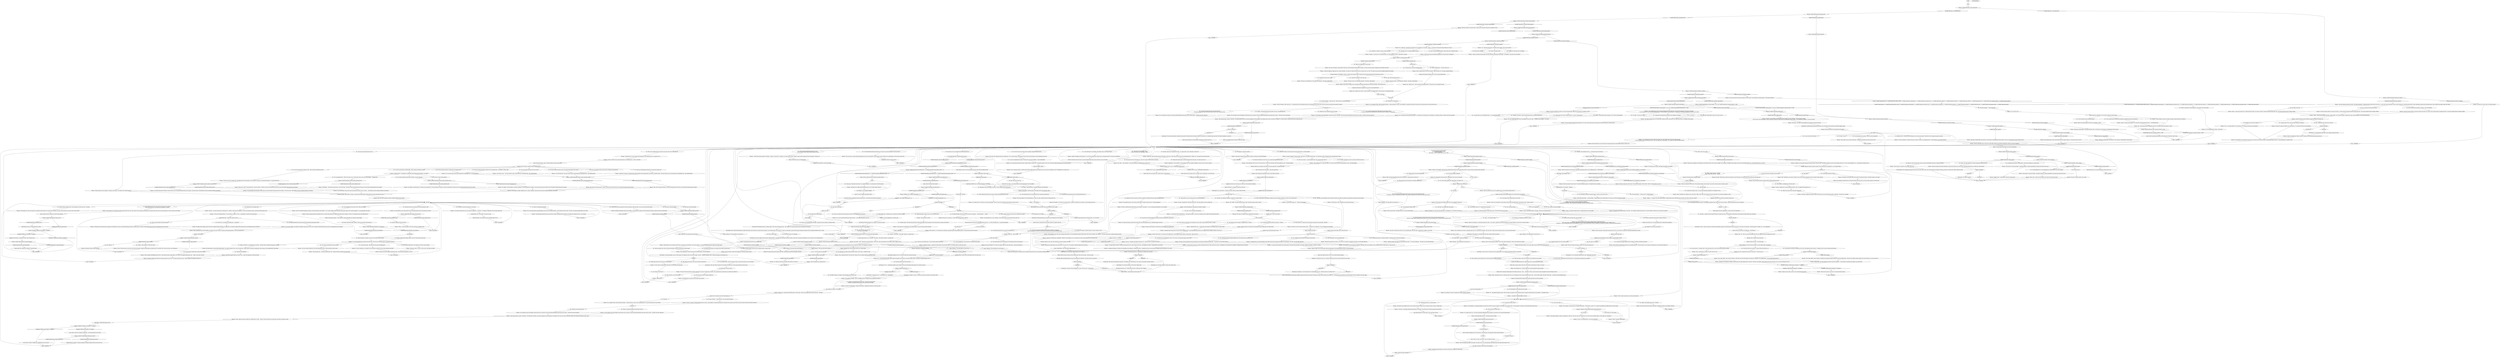 # BOOKSTORE / PLAISANCE
# Inside the book shop. Speaking with the proprietor.
# ==================================================
digraph G {
	  0 [label="START"];
	  1 [label="input"];
	  2 [label="You: \"I'm looking for a book about cockatoos.\""];
	  3 [label="Suggestion: Take it easy. You've broken her resistance. Pushing her further will gain nothing."];
	  4 [label="Rhetoric: Technically, that's what Crime Bros would do, yes. Commit crimes."];
	  5 [label="You: Just nod compassionately."];
	  6 [label="Plaisance: The woman looks aloof, her features much softer. Occasionally she glances at her daughter's silhouette."];
	  7 [label="Plaisance: \"It's okay. You don't have to. I was wrong to trust another person. I will manage this psychic calamity as I always have -- alone. On my own...\""];
	  8 [label="Kim Kitsuragi: \"That's right. When not spying on the love affairs of the ultra-rich, we solve unusual mysteries by the lorry-load.\""];
	  9 [label="You: Convince her to let you investigate the Doomed Commercial Area."];
	  10 [label="You: Variable[\"doomed.plais_whitecheck_drama_convince\"]"];
	  11 [label="Variable[\"doomed.plais_whitecheck_drama_convince\"]", shape=diamond];
	  12 [label="!(Variable[\"doomed.plais_whitecheck_drama_convince\"])", shape=diamond];
	  13 [label="Plaisance: \"Sir! Don't be ridiculous. I certainly will not give you money.\" She gives you a disapproving look. \"I would be doing you a grave psychic disfavour...\""];
	  14 [label="You: \"Ma'am, I am a renowned private investigator, a paragon of law and a specialist in all things criminal.\""];
	  15 [label="Plaisance: Variable[\"doomed.plais_whitecheck_succeeded\"]"];
	  16 [label="Variable[\"doomed.plais_whitecheck_succeeded\"]", shape=diamond];
	  17 [label="!(Variable[\"doomed.plais_whitecheck_succeeded\"])", shape=diamond];
	  18 [label="You: Wink at her."];
	  19 [label="You: \"Is your pendant part of the wards as well?\" (Point at her necklace.)"];
	  20 [label="Plaisance: \"Yes, yes? How was it?\""];
	  21 [label="You: \"Yes.\""];
	  22 [label="You: \"That *is* true -- and obviously the will of the market -- but maybe make an exception for your daughter?\""];
	  23 [label="You: \"I'm here to dismantle the free market and abolish child labour.\""];
	  24 [label="Shivers: Your head feels light and dizzy... a cold breeze caresses your flesh."];
	  25 [label="Plaisance: \"Sir, I really don't have time for your jokes. The situation is very serious.\""];
	  26 [label="Inland Empire: Perhaps you truly *are* the one to deliver this woman from the doom..."];
	  27 [label="Plaisance: \"You're only making things worse! Stop it. Be compelled to look at the *books*.\" She fiddles with her pendant. \"*Go to them*!\""];
	  28 [label="Plaisance: Variable[\"doomed.plais_altgreet_smash_failure\"]"];
	  29 [label="Variable[\"doomed.plais_altgreet_smash_failure\"]", shape=diamond];
	  30 [label="!(Variable[\"doomed.plais_altgreet_smash_failure\"])", shape=diamond];
	  31 [label="You: \"It would forge ties between us working people -- good practice for fighting our common enemy.\""];
	  32 [label="Kim Kitsuragi: \"Yes, what Martinaise really needs is more vigilantes roaming the streets.\""];
	  33 [label="Plaisance: \"Who, what? I don't understand what you're talking about. I can't, in good conscience, risk releasing the *bane of doom* upon all because you need something from the cellar.\""];
	  34 [label="Plaisance: \"In fact,\" she pauses to think, \"It's odd how many of these troubles started with her departure. How do I know she's not behind the curse?! We definitely have to contain it now.\""];
	  35 [label="You: \"Yes! The key! Can we have it?\""];
	  36 [label="Drama: Attaboy."];
	  37 [label="Drama: Yessss, this is your chance! Only a *remote viewer* can solve this case."];
	  38 [label="You: \"No, you misunderstood me -- I didn't 'look' with my 'eyes', I used my inner vision to 'get a read' on the Darkness... *metaphysically*.\""];
	  39 [label="You: \"Why are you still talking about books? Are you trying to put a spell on me?\""];
	  40 [label="Plaisance: \"Are you happy now, officer? Happy that you've *ruined* everything?\" She closes her eyes and starts mumbling something to her pendant."];
	  41 [label="Plaisance: \"No, this chimney is part of the building's central furnace and it's enormous. She has barricaded herself behind some metal security curtains... God knows what she's doing there.\""];
	  42 [label="Plaisance: \"Oh and... please, do return to me after you've looked around. I'm quite... *anxious* to know what she has to say about the curse. What you *discover* in there...\""];
	  43 [label="You: \"Okay. I'm a little confused. What does that mean?\""];
	  44 [label="You: \"Wait, that's it? I was hoping for something more... *paranatural*.\""];
	  45 [label="Plaisance: Variable[\"doomed.plais_blackcheck_savoir_bookstore\"]"];
	  46 [label="Variable[\"doomed.plais_blackcheck_savoir_bookstore\"]", shape=diamond];
	  47 [label="!(Variable[\"doomed.plais_blackcheck_savoir_bookstore\"])", shape=diamond];
	  48 [label="You: \"I'm not sure that a trinket shop is a better idea for business.\""];
	  49 [label="You: \"No, ma'am. I have felt her aura. She is not the one to blame for this curse.\""];
	  50 [label="You: \"As I said, she's a novelty dicemaker. Her business has been up and running for a long time now.\""];
	  51 [label="Plaisance: \"Another revolution?\" She looks down at the pendant in her trembling hands, she collects herself."];
	  52 [label="Plaisance: \"Please, do tell! Did anything survive? Have you located the... Entity?\""];
	  53 [label="Plaisance: \"Of course you didn't, you're nothing but a policeman.\" She shrugs, visibly dejected."];
	  54 [label="entity hub"];
	  55 [label="Jump to: [entity hub]"];
	  56 [label="Jump to: [MAINHUB]"];
	  57 [label="Plaisance: \"Hello again, esteemed officer,\" she keeps reciting like a robot. \"And welcome to Crime, Romance, and Biographies of Famous People.\""];
	  58 [label="Plaisance: All of a sudden she exhales sharply. Her shoulders slump down. \"Oh no...\" she mutters. \"Hold on, I need to invite her inside and apologize. She must be freezing out there...\""];
	  59 [label="Jump to: [MAINHUB]"];
	  60 [label="Logic: You don't have anything of substance to tell her until you've found that *Entity* of hers."];
	  61 [label="Plaisance: \"I don't understand. If you're not sure it's her, then where *is* the source of the Doom? How did she explain the *curse*?\" She looks perplexed."];
	  62 [label="Shivers: Not for her, not for him, not for Revachol -- not for Elysium."];
	  63 [label="Volition: Whatever you do, don't take away her hope -- the only weapon against *total absence*."];
	  64 [label="Plaisance: Variable[\"doomed.plais_altgreet_forced_door\"]"];
	  65 [label="Variable[\"doomed.plais_altgreet_forced_door\"]", shape=diamond];
	  66 [label="!(Variable[\"doomed.plais_altgreet_forced_door\"])", shape=diamond];
	  67 [label="You: \"No thanks.\" [Leave.]"];
	  68 [label="You: \"Wait, shouldn't a storekeeper know about her wares?\""];
	  69 [label="Plaisance: \"He made the initial investment. Since then he's been what you might call a *silent partner*.\""];
	  70 [label="You: \"Ma'am, do you know how me and my partner are known to our colleagues back at the station?\""];
	  71 [label="You: \"One. Not impressed.\""];
	  72 [label="You: \"This is actually none of my business, let's talk about something else.\""];
	  73 [label="You: Why?"];
	  74 [label="You: \"Enough funny business. Will you just give us the key already?\""];
	  75 [label="You: \"But I don't want to ask for it, asking is beneath me.\""];
	  76 [label="Inland Empire: Yes, the venture continues. In other waters. Darker waters."];
	  77 [label="Plaisance: \"I should have realized... a pattern lies within the fabric. The hand of fate guides us, our meeting couldn't have been mere chance.\""];
	  78 [label="Jump to: [Plaisance: \"The woman before you scans the stor...\"]"];
	  79 [label="You: \"Well, I've looked around... I can tell you what I saw.\""];
	  80 [label="Plaisance: \"You... broke down the back door?\" She looks sad and confused. \"Why? I gave you the key.\""];
	  81 [label="Rhetoric: Certainly there are good things to be said about dependence."];
	  82 [label="Plaisance: \"Okay... fine! It's because this place is *cursed*, just like Annette said! They don't call it the Doomed Commercial Area for nothing!\""];
	  83 [label="Plaisance: \"No!\" She wavers under your gaze, mouth pressed into a tight-lipped frown... then she breaks down:"];
	  84 [label="You: \"If it's just a storage room then it wouldn't hurt if I just peeked inside... It's not like it's *cursed*, right?\""];
	  85 [label="Plaisance: \"You *looked*, you let the spirits in!\" Her face is getting red. \"We are all doomed now, this place is cursed, just like everyone said. They don't call it the Doomed Commercial Area just for nothing!\""];
	  86 [label="Plaisance: Variable[\"doomed.plais_told_her_annette_mentioned_curse\"]"];
	  87 [label="Variable[\"doomed.plais_told_her_annette_mentioned_curse\"]", shape=diamond];
	  88 [label="!(Variable[\"doomed.plais_told_her_annette_mentioned_curse\"])", shape=diamond];
	  89 [label="Plaisance: \"It's just like everyone said, this place is cursed. They don't call it the Doomed Commercial Area just for nothing.\" She closes her eyes, visibly defeated, and starts mumbling something to her pendant."];
	  90 [label="You: \"Chimneys aren't big enough for anyone to live there.\""];
	  91 [label="Jump to: [doomedhub]"];
	  92 [label="Plaisance: \"I don't understand. If it's not her, then where *is* the source of the Doom? How did she explain the *curse*?\" She looks perplexed."];
	  93 [label="You: \"Honestly, I don't have an answer yet. There are still leads to be followed, like that strange radiocomputer-thing...\""];
	  94 [label="Plaisance: \"I understand that you can't divulge official secrets, officer. But know that I appreciate the efforts of your department.\" She looks at you with sudden admiration."];
	  95 [label="You: \"Oh, sorry, I didn't know about the curse.\""];
	  96 [label="Plaisance: \"But... before we go on, tell me... did you encounter *the malignant Entity?*\" Her eyes narrow, as she whispers the name."];
	  97 [label="Plaisance: \"Alright, you know what? I'm willing to let you investigate the Doomed Commercial Area. We are set on the path... there's little else to do.\""];
	  98 [label="Plaisance: Variable[\"doomed.plaisance_sugg_tell_dead_body\"]"];
	  99 [label="Variable[\"doomed.plaisance_sugg_tell_dead_body\"]", shape=diamond];
	  100 [label="!(Variable[\"doomed.plaisance_sugg_tell_dead_body\"])", shape=diamond];
	  101 [label="Inland Empire: Perfidy? Oh no, we're afraid the presence is VERY REAL."];
	  102 [label="Plaisance: \"I'm sorry.“ She catches herself. \"I'm sure you do understand.\""];
	  103 [label="Plaisance: IsKimHere()"];
	  104 [label="IsKimHere()", shape=diamond];
	  105 [label="!(IsKimHere())", shape=diamond];
	  106 [label="Inland Empire: Yes, the venture continues. In other waters. Darker waters."];
	  107 [label="Plaisance: \"Hmpf!\" She seems disappointed, like a kid who's been told no. \"And what else can I do for you?\""];
	  108 [label="You: \"Yes, the Presence, the Entity, the malicious Energy -- however you may want to call it...\""];
	  109 [label="Plaisance: Variable[\"doomed.plaisance_dca_investigation_no_curse_ending\"]"];
	  110 [label="Variable[\"doomed.plaisance_dca_investigation_no_curse_ending\"]", shape=diamond];
	  111 [label="!(Variable[\"doomed.plaisance_dca_investigation_no_curse_ending\"])", shape=diamond];
	  112 [label="Plaisance: \"Be welcome -- and *please* take responsibility for the energy you bring into this space.\""];
	  113 [label="Composure: Her face looks powdery and painted from all the make-up."];
	  114 [label="Plaisance: \"I wasn't kidding when I said we're para-psychologically done! You clearly don't care about the consequences. What gives you the right?\"\n\"I wasn't kidding when I said we're para-psychologically done!\" The store proprietor is breathing heavily. \"You clearly don't care about the consequences. What gives you the right?\""];
	  115 [label="Plaisance: \"Okay, I'm willing to listen. We are set on the path... there's little else to do.\" She shrugs, apparently dejected."];
	  116 [label="Plaisance: \"How can I believe you after all that foolishness?\" She looks somewhat irritated."];
	  117 [label="You: \"I don't know what I was thinking, barging in like that...\""];
	  118 [label="Jump to: [bookshub]"];
	  119 [label="You: \"The way you're handling her strikes me as wrong.\""];
	  120 [label="Plaisance: \"I guess it's better than nothing.\" She shrugs. \"She'll have to try harder next time.\""];
	  121 [label="You: \"I don't think she can do anything about it.\""];
	  122 [label="Plaisance: \"Yes? Oh, I hope I can make it up to her. She's my precious kid.\""];
	  123 [label="Jump to: [Plaisance: \"The woman before you scans the stor...\"]"];
	  124 [label="Plaisance: \"She can, if she has enough *willpower*. This is what's called *growing pains*. Life isn't easy, life doesn't give breaks.\""];
	  125 [label="Plaisance: \"She's been too busy, helping me here, so she's studied at home this trimester. This is a temporary solution, of course.\" Plaisance nods."];
	  126 [label="Plaisance: \"Absolutely not.\" She is mortified. \"It's more dangerous than I ever imagined. I definitely can't let you in now, we have to contain it.\""];
	  127 [label="You: \"Why didn't you just tell me right away it's the curse?\""];
	  128 [label="Plaisance: \"There are numerous spells cast throughout the store. I had the books anointed with a different inducement spell, for example.\" She nods. \"It's guaranteed to boost sales *fifteen percent*!\""];
	  129 [label="Jump to: [Plaisance: \"The woman before you scans the stor...\"]"];
	  130 [label="Plaisance: \"I knew it!\" A tremor runs through her. \"Oh, such horrors that have been thrust upon us...\" She shakes her head."];
	  131 [label="Plaisance: \"How do you... *know* all this?\""];
	  132 [label="Jump to: [Plaisance: \"The woman looks aloof, her features...\"]"];
	  133 [label="You: \"Look, I've got this decomposing body I *really* need to put in a fridge down there.\""];
	  134 [label="You: \"A 'psychic studio'? This is even worse than a bookstore in Martinaise...\""];
	  135 [label="Plaisance: \"Exactly. It's a brilliant idea. Thank you, officer! I'm going to start drawing up business plans right away.\""];
	  136 [label="Jump to: [MAINHUB]"];
	  137 [label="You: \"Uh, this Dick Mullen book fell apart before I got to the end. Do you have another copy?\" (Show her the item.)"];
	  138 [label="Savoir Faire: Why are you bothering with this tiresome woman -- just open the curtains while she's distracted!"];
	  139 [label="Plaisance: \"Okay... fine! It's because this place is *cursed*, just like everyone said! They don't call it the Doomed Commercial Area for nothing!\""];
	  140 [label="Jump to: [MAINHUB]"];
	  141 [label="Plaisance: \"The curse... is so much worse than you could imagine. It's a *disease*, eating at the very foundation.\" A shiver runs through the woman, as she looks around the dimly lit store."];
	  142 [label="You: \"And what's behind that door if I may ask?\""];
	  143 [label="You: \"Maybe you should try to *reconceptualize* your business... Martinaise doesn't look like the best place for a bookshop.\""];
	  144 [label="Plaisance: \"Too much money, even...\" She looks around the dusty store. \"Perhaps I should have bought some wards instead.\""];
	  145 [label="You: \"I talked to the *Entity* you told me about. Her name is Neha and she's a novelty dicemaker.\""];
	  146 [label="You: \"She may be involved, but I don't have a way to question the malignant Entity further.\""];
	  147 [label="You: \"Yes. I utilized the secret methods of the Remote Viewers Division.\""];
	  148 [label="You: \"Yes. I called upon the spirit of *Guillaume le Million* to banish the curse in a flash of disco brilliance.\""];
	  149 [label="Plaisance: \"What does that mean? Are you certain... Oh, but who am I to question your methods?\" She looks at you with sudden admiration."];
	  150 [label="Plaisance: \"The investigation's over. I don't want you going in there anymore, you're only angering the psychic weather in here. Now, if you're not going to *buy* anything...\" She turns to face the door, waiting for potential customers."];
	  151 [label="Plaisance: \"You found a way to fix our entire economic system...?\" She peers at you suspiciously. \"Or are you talking about the building?\""];
	  152 [label="Plaisance: \"I'm sure that I'll find someone who can help me get rid of the doom that still remains in this house... Things are *improving*, I can feel it.\" She nods."];
	  153 [label="know about dca"];
	  154 [label="Perception (Hearing): \"Host Almighty,\" she prays, \"guard me and my honest business venture from the curse that lurks behind the door, blessed be your name...\""];
	  155 [label="You: \"Cursed? But curses aren't real, ma'am.\""];
	  156 [label="Suggestion: Tell her there's a *dead body* involved. That will make it easier."];
	  157 [label="Plaisance: \"I understand everything, sir. Thank you for descending into the maelström. I will keep fort up here -- strengthen the wards, do my best. And if you happen upon the Third Entity in your travels...\""];
	  158 [label="Plaisance: \"May the Lord be with you.\" She performs an x-shaped cross on her chest."];
	  159 [label="Suggestion: It will only last a day or two, a week tops. Then her mood will sour and she will feel *the curse* again."];
	  160 [label="Jump to: [Inland Empire: \"Wow. Total psychic collapse between...\"]"];
	  161 [label="Reaction Speed: She wasn't expecting this -- at least not the word *entroponetic*."];
	  162 [label="Kim Kitsuragi: The lieutenant shoots you a sideways glance. \"And I am his private partner, John... Shao. Together we run the pre-eminent spousal surveillance firm in Revachol.\""];
	  163 [label="MAINHUB"];
	  164 [label="Plaisance: \"I provide a valuable service. As long as people buy books, I'm fine.\" She wiggles her bony fingers at you."];
	  165 [label="You: \"What better way, than to ask us --\""];
	  166 [label="You: \"What spell?\""];
	  167 [label="Plaisance: \"Wonderful! Did you talk to her?\""];
	  168 [label="You: \"Okay. Forget it.\" (None of your business.)"];
	  169 [label="Plaisance: IsKimHere()  and  Variable[\"reputation.kim\"] >=4"];
	  170 [label="IsKimHere()  and  Variable[\"reputation.kim\"] >=4", shape=diamond];
	  171 [label="!(IsKimHere()  and  Variable[\"reputation.kim\"] >=4)", shape=diamond];
	  172 [label="shaofail"];
	  173 [label="Plaisance: Variable[\"doomed.plais_familyhub_reached\"]"];
	  174 [label="Variable[\"doomed.plais_familyhub_reached\"]", shape=diamond];
	  175 [label="!(Variable[\"doomed.plais_familyhub_reached\"])", shape=diamond];
	  176 [label="finalehub"];
	  177 [label="Drama: Thy sweet tongue drips not with honey today... yet, try thou must!"];
	  178 [label="Plaisance: \"In the meantime, do buy the books. As many as you can. They won't be here for much longer.\" Determination shines in her eyes. \"Is there anything else I can help you with?\""];
	  179 [label="Plaisance: \"Exactly. In this kind of a business relationship I could come and critique your work any time. I could demand things from you, limiting your creative freedom.\""];
	  180 [label="Plaisance: \"Tribute, power... these are not the traditions we're used to in this part of the world.\""];
	  181 [label="Plaisance: Variable[\"reputation.kim\"] > 1"];
	  182 [label="Variable[\"reputation.kim\"] > 1", shape=diamond];
	  183 [label="!(Variable[\"reputation.kim\"] > 1)", shape=diamond];
	  184 [label="Plaisance: \"Just let it go, officer! Go buy some god damn books, you're supposed to be... *drawn* to the books!\""];
	  185 [label="You: \"You can't protect it -- not against *pale*. Close up the shop and try to get as far away from this thing as possible.\""];
	  186 [label="You: \"No, not like this, we're called crime bros because we like to *solve* crimes... as brothers in arms!\""];
	  187 [label="Plaisance: \"Thank you, sir.\" A timid sigh of relief, followed by a cautious smile. \"There's one more thing I haven't told you about yet... *the Entity*.\""];
	  188 [label="You: \"Chimney... the passage between heaven and hell, of course...\""];
	  189 [label="Plaisance: \"There's something *wrong* with this building, I can tell you. Ever since I arrived, I've sensed an eerie lingering presence -- as if I was *unwanted* here.\""];
	  190 [label="Plaisance: \"It's not just that, officer, we're dealing with something *supra-natural* here. It's the *caco-daemons* feeding off bad business practices and disappointing income statements!\""];
	  191 [label="Endurance: Before you say anything, ask yourself. Is the woman really able to *withstand* the truth?"];
	  192 [label="what neha said hub"];
	  193 [label="Plaisance: \"I hope you're happy now, happy that you've *ruined* everything... Now that you've broken the door the curse is coming to get *me* as well.\" She closes her eyes and starts mumbling something to her pendant."];
	  194 [label="You: \"Cursed? But I thought the curse wasn't real.\""];
	  195 [label="Composure: Her façade has dropped. Now you see the curiosity behind the fear."];
	  196 [label="Empathy: A part of hers too, clearly."];
	  197 [label="You: \"It doesn't matter. Now, tell me something else...\""];
	  198 [label="Plaisance: Variable[\"XP.help_annette\"]"];
	  199 [label="Variable[\"XP.help_annette\"]", shape=diamond];
	  200 [label="!(Variable[\"XP.help_annette\"])", shape=diamond];
	  201 [label="Plaisance: Variable[\"XP.help_annette\"]"];
	  202 [label="Variable[\"XP.help_annette\"]", shape=diamond];
	  203 [label="!(Variable[\"XP.help_annette\"])", shape=diamond];
	  204 [label="Plaisance: Variable[\"XP.help_annette\"]"];
	  205 [label="Variable[\"XP.help_annette\"]", shape=diamond];
	  206 [label="!(Variable[\"XP.help_annette\"])", shape=diamond];
	  207 [label="Kim Kitsuragi: \"Our sincere apologies, ma'am. No more nonsense. We're offering to assist you with your troubles, *pro bono*.\" Despite his apologies, there's a twinge of amusement in the lieutenant's eye."];
	  208 [label="Rhetoric: Some penetrating sarcasm from your colleague there."];
	  209 [label="Logic: Denial is the way she copes with criticism."];
	  210 [label="Plaisance: \"God, I've told her not to do that. It's disgusting. And I told *you* to mind your own business.\" Her voice is firm. \"Clearly you have no idea how hard it is to raise a girl in this economy.\""];
	  211 [label="Jump to: [familyhub]"];
	  212 [label="Plaisance: Variable[\"doomed.plais_entered_through_doomed\"]"];
	  213 [label="Variable[\"doomed.plais_entered_through_doomed\"]", shape=diamond];
	  214 [label="!(Variable[\"doomed.plais_entered_through_doomed\"])", shape=diamond];
	  215 [label="Plaisance: \"This is preposterous, a waste of my time and of no help to anyone.\" She looks displeased."];
	  216 [label="Plaisance: \"It's not good to talk about the curse, not in detail. The negativism...\" She shivers. \"It's dangerous. Talking about the void wraiths angers them!\""];
	  217 [label="Drama: Slither up to her, you silver-tongued fiend. Show her what world-class perfidy looks like!"];
	  218 [label="Plaisance: \"But... what else did you find? Did anything survive? No. Of course not. Have you located the... Entity?\""];
	  219 [label="Plaisance: \"My precious! Her dedication brings joy to my heart.\" She's immensely satisfied with the answer. \"If you have children, I hope they turn out as great as my Annette.\""];
	  220 [label="Empathy: Her opinion of her daughter depends on how well she lured you into the store."];
	  221 [label="You: \"Five. I felt some interest.\""];
	  222 [label="You: \"I don't know, I just walked right in here instead.\""];
	  223 [label="You: \"Oh. I guess I was mistaken.\""];
	  224 [label="You: I don't want to say all that."];
	  225 [label="Jump to: [MAINHUB]"];
	  226 [label="Jump to: [MAINHUB]"];
	  227 [label="Drama: Yessss, this is your chance! This is your chance! Only a *para-detective* can solve this case."];
	  228 [label="Drama: Tell her how *ghasssstly* it was! You know it's what she wantssss to hear..."];
	  229 [label="You: \"Ma'am, I came here to help. I've handled *paranatural* situations before.\""];
	  230 [label="You: \"I am the Void-Revenant. I have the powers to de-bad all the bad energies.\""];
	  231 [label="Plaisance: She shudders. \"I'm not sure I can trust your claims -- honestly, you look like a bit of a drinker. I'm sorry for being so blunt, but...\""];
	  232 [label="Plaisance: \"If you promise, good officer... then.\" She shuffles nervously. \"You might be our last hope. Do you swear it?\""];
	  233 [label="You: \"Real men don't need keys.\""];
	  234 [label="You: \"Damn, you're right. What kind of a business relationship would that kick-start?\""];
	  235 [label="Kim Kitsuragi: \"We wouldn't want that.\""];
	  236 [label="Plaisance: \"Oh my god, even the *police* can't take care of all this. Just look at you! You're a wreck. Someone should do something about this.\" She rubs her pendant between two fingers, thinking."];
	  237 [label="Plaisance: \"Oh, I'm very sorry, sir. Some of these old paperbacks just don't have the durability. I would be happy to sell you another one, but unfortunately it's the last copy we had in stock.\""];
	  238 [label="Plaisance: Variable[\"tc.rvd\"] == true  or  IsTHCPresent(\"remote_viewer\")"];
	  239 [label="Variable[\"tc.rvd\"] == true  or  IsTHCPresent(\"remote_viewer\")", shape=diamond];
	  240 [label="!(Variable[\"tc.rvd\"] == true  or  IsTHCPresent(\"remote_viewer\"))", shape=diamond];
	  241 [label="Plaisance: \"You *looked*, you let the spirits in!\" she shouts, her face getting red. \"We are all doomed now, this place is cursed, just like Annette said. They don't call it the Doomed Commercial Area just for nothing!\""];
	  242 [label="You: \"Strange... I feel unwanted too. What does it mean?\""];
	  243 [label="Untitled hub"];
	  244 [label="Jump to: [MAINHUB]"];
	  245 [label="Plaisance: \"Failure... so much more failure!\" She turns away from you, shaking her head."];
	  246 [label="Jump to: [doomedhub]"];
	  247 [label="Plaisance: \"Most certainly not! I'm not letting you open the gates of hell. In fact, I don't want *anyone* who isn't familiar with the psychic arts involved in this mess. Stay away. Leave the spirits be, so they can return to their slumber.\""];
	  248 [label="Plaisance: \"But being *cultured* doesn't offer any protection against the curse, does it?\" She looks around the dusty store. \"Maybe I shouldn't have listened to him after all...\""];
	  249 [label="Plaisance: \"I understand what's going on here. You went in there, rummaged around -- and accomplished nothing. And now you're telling me these *intellectual* things to cover up for it.\""];
	  250 [label="Rhetoric: Good luck persuading her. Some people can rationalize *anything*."];
	  251 [label="Logic: Her *filament* memory."];
	  252 [label="Plaisance: \"A fridge?\" She fidgets with her pendant. \"No, I don't know anything about a fridge. Aren't you interested in books?\" She nods at the bookshelves."];
	  253 [label="Empathy: Yes. Sometimes it's better to let people come to these conclusions themselves."];
	  254 [label="Drama: Here we go!"];
	  255 [label="Plaisance: IsKimHere()"];
	  256 [label="IsKimHere()", shape=diamond];
	  257 [label="!(IsKimHere())", shape=diamond];
	  258 [label="Endurance: Maybe you were wrong. She's endured for at least four decades in this world."];
	  259 [label="Plaisance: Variable[\"XP.got_into_doomed_commercial_area\"]"];
	  260 [label="Variable[\"XP.got_into_doomed_commercial_area\"]", shape=diamond];
	  261 [label="!(Variable[\"XP.got_into_doomed_commercial_area\"])", shape=diamond];
	  262 [label="Half Light: She calls that customer service?!"];
	  263 [label="Plaisance: \"What do you mean the *actual* source?\" She clutches her pendant, clearly irritated. \"Are you here to lecture me about *economics* again?!\""];
	  264 [label="You: \"This so-called *curse* is nothing more than a simple case of collective delusion.\""];
	  265 [label="You: \"Is she an only child?\""];
	  266 [label="You: \"I sensed the psychic emanations from afar. The Sleeper Beyond calls out.\""];
	  267 [label="You: \"Would you like me to take the case? I could investigate, see if the curse is real.\" (Conclude.)"];
	  268 [label="You: \"I don't think the curse is real, I just want you to let me in there.\" (Conclude.)\n\"I don't care about the curse, I just need to get to the fridge.\" (Conclude.)"];
	  269 [label="Plaisance: \"Goodness, you were already doing good browsing the shelves. Why'd you stop?\" She fiddles her pendant, then waves her bony fingers directly at you: \"Don't you feel compelled? Go, go -- get back there. The books await you.\""];
	  270 [label="Plaisance: \"Huh?\" She flinches at your remark. \"Nothing. No one's cast any spells of compulsion to draw in customers. What a silly idea!\""];
	  271 [label="Plaisance: \"Great! On a scale of one to ten, how compelled were you to buy books after talking with her?\""];
	  272 [label="familyhub"];
	  273 [label="Plaisance: \"Yes. My husband is a successful entrepreneur East of the river. If only he were more *involved* in the business we're running up *here*.\" She says gloomily. \"No matter, soon we'll both be off for Grand Couron!\""];
	  274 [label="Plaisance: \"Indeed.\" Her voice is decisive and sharp as a knife. \"Are we done with the jokes now?\""];
	  275 [label="You: \"I detected psychic emanations from within and was compelled to investigate.\""];
	  276 [label="Jump to: [doomedhub]"];
	  277 [label="Plaisance: \"Oh.\" Her disappointment is obvious. \"What about?\""];
	  278 [label="You: No, it's really stupid.\nNo! It's just as stupid."];
	  279 [label="Plaisance: \"I hope you can find the solution quickly. The wards are broken, the passage has been opened...\" She shudders. \"Now tell me, what's back there?\""];
	  280 [label="Jump to: [MAINHUB]"];
	  281 [label="Plaisance: Variable[\"doomed.plais_rhetoric_options\"]"];
	  282 [label="Variable[\"doomed.plais_rhetoric_options\"]", shape=diamond];
	  283 [label="!(Variable[\"doomed.plais_rhetoric_options\"])", shape=diamond];
	  284 [label="You: \"Hey, I'm the one who got shot here. In the leg... *and* in the shoulder!\""];
	  285 [label="Plaisance: \"Is *that* what you've been after this whole time? You want the key to the back door?\""];
	  286 [label="Plaisance: \"But... but... *that's* not in any of the ancient texts! How am I supposed to protect my bookstore from *that*?!\""];
	  287 [label="Plaisance: \"You're *right*, officer. I can't just leave everything -- after all this work! This little bookstore has become the *cornerstore* of our neighbourhood -- I can't just jump the ship and leave.\""];
	  288 [label="Jump to: [doomed.plais_doomed_hub_reached]"];
	  289 [label="You: \"The Entity?\""];
	  290 [label="You: \"The Entity? No, I don't think so.\""];
	  291 [label="Plaisance: \"Some unnatural magic, I assume.\" She shivers. \"You should go find the *Entity* and ask what happened to all the companies in the building. And do return to me after you've talked to it. I'm quite *anxious* to know what she has to say about the curse.\""];
	  292 [label="Plaisance: \"Yes, I've contacted numerous parapsychologists and even a pair of Semenese mediators -- they provided me with the wards.\" She nods at the strange cage-like trinket on the curtains."];
	  293 [label="Logic: Doesn't seem like the spell is working... There are no customers around except you."];
	  294 [label="You: \"You could try to be friendlier with the customers.\""];
	  295 [label="Drama: For whatever reason she's lying to you about the fridge. Seems like you have to find your own way to the cellar."];
	  296 [label="Drama: Do not act surprised. You know of these things, sire."];
	  297 [label="Logic: What you *discover*? Probably just office space -- and the damn fridge. Don't be scared."];
	  298 [label="Plaisance: Variable[\"TASK.report_back_to_plaisance_subtask\"] == false"];
	  299 [label="Variable[\"TASK.report_back_to_plaisance_subtask\"] == false", shape=diamond];
	  300 [label="!(Variable[\"TASK.report_back_to_plaisance_subtask\"] == false)", shape=diamond];
	  301 [label="Kim Kitsuragi: \"I am sorry we had to disappoint you, ma'am.\" He turns to you. \"Can we go now?\""];
	  302 [label="Kim Kitsuragi: \"If you're really interested in cracking this mystery, then we should go back to the furnace. Maybe you could yell into it or something, make some noise? You'll think of something, you always do.\""];
	  303 [label="Plaisance: \"What do you mean the *actual* source?\" She clutches her pendant, clearly irritated. \"Earlier you told me there was no curse!\""];
	  304 [label="discovery channel"];
	  305 [label="Plaisance: \"No, no, don't mock the spirits like that! They don't like it... it only makes them angrier. Leave it be.\""];
	  306 [label="Composure: Her façade has dropped. Now you see the curiosity behind the fear."];
	  307 [label="You: \"Dealing with ghosts is simple. You have to show them who's boss.\""];
	  308 [label="Plaisance: \"Do you take me for a complete fool?\" She's getting irritated. \"Leave it be and just go look at the books.\""];
	  309 [label="You: \"No, I must've been mistaken. She's right outside, very attentive, yes.\""];
	  310 [label="Plaisance: Variable[\"doomed.plais_blackcheck_empathy_annette\"]"];
	  311 [label="Variable[\"doomed.plais_blackcheck_empathy_annette\"]", shape=diamond];
	  312 [label="!(Variable[\"doomed.plais_blackcheck_empathy_annette\"])", shape=diamond];
	  313 [label="You: \"Just ask my partner, Kim. He'll vouch for me.\""];
	  314 [label="You: \"You *have to* let me to the cellar. There's something I desperately need from there.\""];
	  315 [label="Plaisance: Variable[\"TASK.doomed_investigation_done\"]"];
	  316 [label="Variable[\"TASK.doomed_investigation_done\"]", shape=diamond];
	  317 [label="!(Variable[\"TASK.doomed_investigation_done\"])", shape=diamond];
	  318 [label="You: \"I need to know what *secrets* lie behind the door... It's part of a *spiritual quest*.\""];
	  319 [label="Inland Empire: Didn't... didn't that curtain just *move*?!"];
	  320 [label="Jump to: [doomedhub]"];
	  321 [label="You: \"I heard that the Union has squeezed out all the local business to fund their strike... How is your store still up and running?\""];
	  322 [label="logic blackcheck"];
	  323 [label="You: \"I'm only trying to help... What about some neon signs and blinking lights?\""];
	  324 [label="Plaisance: \"A novelty *dicemaker*?\" Her eyes widen. \"Well, spit it out! Why does she need the dice -- for some kind of *sorcery*? Sometimes they use the ankle bones of sheep...\""];
	  325 [label="You: \"It's true. We live in a precarious world, nothing ever turns out right. You need to get used to chaos.\" (Proceed.)"];
	  326 [label="Reaction Speed: Wait, mention the *dead body*! People hate those."];
	  327 [label="Logic: What you *discover*? Probably just some office space. Don't be scared."];
	  328 [label="Rhetoric: She's looking for one -- but there simply aren't any good arguments for being an asshole."];
	  329 [label="Plaisance: \"I've heard of these *tri-actors*. In certain occult literature that's too dark to dwell on for too long -- and definitely not in the presence of my daughter.\" She gestures for you to be silent."];
	  330 [label="Half Light: Anger and loneliness keep this woman moving through the waking hours. Your little words are no match for it."];
	  331 [label="Kim Kitsuragi: \"Ma'am -- what he's saying is true. We found an entroponetic anomaly in the Small Pinewood Church down the coast. I don't mean to be an alarmist -- and more research *is* needed -- but... it's not looking good.\""];
	  332 [label="Suggestion: Maybe it's best to tell her the truth after all. Here we go..."];
	  333 [label="Plaisance: \"Besides, didn't I have some Seolite hope catchers around here somewhere...? I must find them; everything will be alright if I can just find them.\""];
	  334 [label="Plaisance: \"*Absence...!*\" she gasps. Then, after collecting herself: \"I imagine things must be rather bleak for you to return to me. Tell me, what have you found?\""];
	  335 [label="Plaisance: Variable[\"doomed.plaisance_dca_investigation_capitalism_is_cursed_ending\"]"];
	  336 [label="Variable[\"doomed.plaisance_dca_investigation_capitalism_is_cursed_ending\"]", shape=diamond];
	  337 [label="!(Variable[\"doomed.plaisance_dca_investigation_capitalism_is_cursed_ending\"])", shape=diamond];
	  338 [label="Jump to: [familyhub]"];
	  339 [label="You: \"Alright, I'll take a look then.\" (Conclude.)\n\"Okay, I'll take another look then.\" (Conclude.)"];
	  340 [label="You: \"So, are you the owner of this store?\""];
	  341 [label="You: \"Honestly -- a dump. Nothing to see there, just heaps of garbage. Someone should let the sunshine in.\""];
	  342 [label="bookshub"];
	  343 [label="Plaisance: \"Mind your own business, sir.\" Her posture becomes very rigid. \"In *our society*, people don't get to tell each other how to raise their children. It's none of your or anyone's business.\""];
	  344 [label="Plaisance: \"Oh,\" she exclaims with some irritation. \"Shameful girl, what is she up to this time?!\""];
	  345 [label="Plaisance: She rolls her eyes. \"You must be kidding, there's nothing like that happening.\""];
	  346 [label="Plaisance: IsKimHere()"];
	  347 [label="IsKimHere()", shape=diamond];
	  348 [label="!(IsKimHere())", shape=diamond];
	  349 [label="Plaisance: \"Not this nonsense again. I already said *no*!\""];
	  350 [label="Plaisance: Variable[\"doomed.plais_investigate_doomed_altgreet\"]"];
	  351 [label="Variable[\"doomed.plais_investigate_doomed_altgreet\"]", shape=diamond];
	  352 [label="!(Variable[\"doomed.plais_investigate_doomed_altgreet\"])", shape=diamond];
	  353 [label="Plaisance: Variable[\"doomed.plais_familyhub_reached\"]"];
	  354 [label="Variable[\"doomed.plais_familyhub_reached\"]", shape=diamond];
	  355 [label="!(Variable[\"doomed.plais_familyhub_reached\"])", shape=diamond];
	  356 [label="Plaisance: \"Oh my, I should have known! You do have that *wild-man* look. Our meeting couldn't have been mere chance!\""];
	  357 [label="Drama: Stop being such a fussy prude! You can't convince her without liessssss."];
	  358 [label="You: Okay, I guess I'll give it a try: \"Crime Bros.\" (Nod at Kim.) \"We're called *crime bros*, my partner and I.\""];
	  359 [label="Plaisance: Variable[\"doomed.plais_familyhub_reached\"]"];
	  360 [label="Variable[\"doomed.plais_familyhub_reached\"]", shape=diamond];
	  361 [label="!(Variable[\"doomed.plais_familyhub_reached\"])", shape=diamond];
	  362 [label="Plaisance: IsKimHere()"];
	  363 [label="IsKimHere()", shape=diamond];
	  364 [label="!(IsKimHere())", shape=diamond];
	  365 [label="Plaisance: \"Discount my wares?! I can see, sir, that you don't value books very highly.\""];
	  366 [label="You: \"Why are you so uptight about those curtains? I just want to know what's on the other side.\""];
	  367 [label="Plaisance: Variable[\"doomed.plais_told_her_annette_mentioned_curse\"]"];
	  368 [label="Variable[\"doomed.plais_told_her_annette_mentioned_curse\"]", shape=diamond];
	  369 [label="!(Variable[\"doomed.plais_told_her_annette_mentioned_curse\"])", shape=diamond];
	  370 [label="Plaisance: Variable[\"doomed.plais_told_her_annette_mentioned_curse\"]"];
	  371 [label="Variable[\"doomed.plais_told_her_annette_mentioned_curse\"]", shape=diamond];
	  372 [label="!(Variable[\"doomed.plais_told_her_annette_mentioned_curse\"])", shape=diamond];
	  373 [label="Kim Kitsuragi: He turns away, but not before you can see a small hint of a smile -- he's struggling to not crack up."];
	  374 [label="Rhetoric: Desert pygmy shamans...? That sounds like a rather questionable way to describe a group of people."];
	  375 [label="You: \"Chimney... the passage between heaven and hell, of course. It all makes sense now!\""];
	  376 [label="Inland Empire: Unbelievable darkness and ruin."];
	  377 [label="Plaisance: \"Hello again, esteemed officer. And welcome to Crime, Romance, and Biographies of Famous People.\""];
	  378 [label="Jump to: [MAINHUB]"];
	  379 [label="You: \"Of course. Yes. This economy.\""];
	  380 [label="Kim Kitsuragi: \"Well, this has been absolutely *educational*. If we happen on the *Third Presence* in our travels we will certainly come back to tell you.\""];
	  381 [label="Shivers: The shop around you feels ancient suddenly, damp and saturated by the coastal air. The books are rotting, a great cold lives here. And there, too -- 1200 metres away, on the urban coast. The dark shape of a church is reflected on the water, calling."];
	  382 [label="You: Don't mention it."];
	  383 [label="Plaisance: She nudges her glasses, anxious and tense."];
	  384 [label="Plaisance: \"*Cursed*? Who said that, Annette?\" She blinks. \"I will have a word with her... This place is not cursed, it has a robustly *magnetic* energy. Good for commercial activity. My business is *thriving*, sir!\""];
	  385 [label="You: \"The presence is real in this building. I have felt it. It lurks. It hungers. But I can bring peace.\""];
	  386 [label="Plaisance: \"Yes, I'm afraid so. A real treat she is. It would be nice if she had...\" She pauses for a second. \"No, we couldn't have afforded more children really. Not in this economy.\""];
	  387 [label="You: \"And your husband's also involved with the bookstore?\""];
	  388 [label="Plaisance: \"We're quite busy people, you know, my husband and I. Quite busy.\" Her voice wavers a bit. \"Children are a lot of work. You don't look like a father, so I don't expect you to understand...\""];
	  389 [label="doomedhub"];
	  390 [label="Plaisance: Variable[\"doomed.plais_shivers_grand_couron\"]"];
	  391 [label="Variable[\"doomed.plais_shivers_grand_couron\"]", shape=diamond];
	  392 [label="!(Variable[\"doomed.plais_shivers_grand_couron\"])", shape=diamond];
	  393 [label="shiveria"];
	  394 [label="Jump to: [familyhub]"];
	  395 [label="Plaisance: \"You're no para-detective. You look nothing like one -- and you're clearly a drinker. Pardon me for being so blunt, but...\""];
	  396 [label="Kim Kitsuragi: \"Certainly so, ma'am. I can assure you my partner is eminent in this *particular* field.\""];
	  397 [label="Half Light: Blech! You deny your own Revacholian blood for the sake of a lie!"];
	  398 [label="You: \"It was the only way to get this investigation going.\""];
	  399 [label="You: \"A curious pendant you're wearing.\" (Narrow your eyes mysteriously.)"];
	  400 [label="Plaisance: \"Fighting, enemy... my philosophy is everyone just getting along.\""];
	  401 [label="Plaisance: \"And you... oh my god, just look at you! It looks like even the *police* can't take care of all this. Someone should do something about this.\" She rubs her pendant between two fingers, thinking."];
	  402 [label="You: \"Honestly, I'm not sure what to think of it.\""];
	  403 [label="You: \"If it's just a storage room then why does it have a Semenese ward protecting it?\""];
	  404 [label="Plaisance: \"The Darkness...\" She closes her eyes and nods. \"It must be real then... This place is cursed, just like Annette said. They don't call it the Doomed Commercial Area just for nothing!\""];
	  405 [label="You: \"You mean the chimney that's part of the central furnace?\"\n\"You mean the chimney that's part of the central furnace? I heard *voices* coming from there...\""];
	  406 [label="Plaisance: \"It's the curse of *financial distress*.\" Her voice drops to a whisper. \"Of *ruin* -- and bankruptcy.\" She peers at the curtains again..."];
	  407 [label="Jump to: [doomedhub]"];
	  408 [label="Plaisance: She fingers the pendant around her neck, thinking. \"It must be these very spells and wards of protection that keep me safe from all the ill and wicked deeds.\""];
	  409 [label="You: \"She's not a sorceress -- or some 'malicious Entity'. She's a businesswoman, like you.\""];
	  410 [label="You: \"She said it's just capitalism. Bankruptcy is a quirk of our economic system.\""];
	  411 [label="Plaisance: \"Wait, *WHAT*?\" Her entire face goes white as a skull. \"The entire economic system is cursed?!\""];
	  412 [label="Plaisance: \"Oh, I see...\" She looks at her pendant, then back to you. \"I guess it's time to visit Boogie Street again.\""];
	  413 [label="Jump to: [MAINHUB]"];
	  414 [label="You: \"Never mind, I had other questions.\""];
	  415 [label="Plaisance: \"A book about cockatoos? There should be one upstairs, right next to the shelf of biographies.\""];
	  416 [label="Jump to: [MAINHUB]"];
	  417 [label="Suggestion: Just don't say you don't have *any* answer yet. The uncertainty is killing her."];
	  418 [label="Plaisance: Variable[\"doomed.furnace_heard_voices\"]"];
	  419 [label="Variable[\"doomed.furnace_heard_voices\"]", shape=diamond];
	  420 [label="!(Variable[\"doomed.furnace_heard_voices\"])", shape=diamond];
	  421 [label="Plaisance: IsKimHere()"];
	  422 [label="IsKimHere()", shape=diamond];
	  423 [label="!(IsKimHere())", shape=diamond];
	  424 [label="third presence"];
	  425 [label="You: \"My investigation has led me to discover a two-millimetre entroponetic hole in reality. That's the source of doom -- both in the commercial area *and* in Martinaise.\""];
	  426 [label="Plaisance: \"What nonsense are you two going on about? This is not relevant at all. And besides,\" her lip curls in disgust, \"*my* husband would never do such a thing. We are proper people.\""];
	  427 [label="Plaisance: \"Annette, yes. My daughter. I hope she wasn't slacking off again with her nose in science fiction! Tell me, was she at her post, doing her job like a proper girl?\""];
	  428 [label="Plaisance: \"Good sir, what does a young child do with money anyway? No, I save it for her, as a fund. She's securing her financial future out there.\""];
	  429 [label="Composure: A glimmer of sadness blinks through the well-crafted exterior."];
	  430 [label="Jump to: [greethub]"];
	  431 [label="Plaisance: Variable[\"doomed.bookstore_backdoor_smash_failure\"]"];
	  432 [label="Variable[\"doomed.bookstore_backdoor_smash_failure\"]", shape=diamond];
	  433 [label="!(Variable[\"doomed.bookstore_backdoor_smash_failure\"])", shape=diamond];
	  434 [label="You: \"The dark sarcophagus...\" (Pause dramatically.)"];
	  435 [label="Plaisance: Variable[\"doomed.plais_drama_failure_once\"]"];
	  436 [label="Variable[\"doomed.plais_drama_failure_once\"]", shape=diamond];
	  437 [label="!(Variable[\"doomed.plais_drama_failure_once\"])", shape=diamond];
	  438 [label="Plaisance: \"Okay, but please, only a few questions.\" She peers at the curtains. \"You wouldn't want to disturb the spirits...\""];
	  439 [label="You: \"*Extreme violence*. The wards only make them invite their ghost-families. And the Semenese want that because they're in league with the ghosts.\""];
	  440 [label="Plaisance: \"You're right...\" She is mortified. \"It's worse than I imagined. We definitely have to contain it now!\""];
	  441 [label="Drama: You're not *lying* -- you're giving her peace of mind. The meanssss are thus jusssstified."];
	  442 [label="Kim Kitsuragi: \"Oh, uh...\" the lieutenant mumbles in minor confusion. He has not been listening closely enough. You've put him on the spot."];
	  443 [label="Plaisance: \"No, it simply can't be!\" She looks at you with some puzzlement. \"How can I trust you? You're clearly a heavy drinker, don't get me wrong...\""];
	  444 [label="parahub"];
	  445 [label="You: \"Your wards brought me here in the first place. The Semenese blood also runs through me.\""];
	  446 [label="Jump to: [MAINHUB]"];
	  447 [label="You: Goddamnit, you're completely unhelpful."];
	  448 [label="Jump to: [MAINHUB]"];
	  449 [label="You: \"Nothing... I'm just terribly clumsy sometimes, sorry.\" (Rub your aching forehead.)"];
	  450 [label="You: \"The door was giving me shit.\""];
	  451 [label="Plaisance: Variable[\"TASK.report_to_the_tribunal_done\"]"];
	  452 [label="Variable[\"TASK.report_to_the_tribunal_done\"]", shape=diamond];
	  453 [label="!(Variable[\"TASK.report_to_the_tribunal_done\"])", shape=diamond];
	  454 [label="You: \"Excuse me, I don't even know why I said that. A lapse of professionalism that does not represent my values.\""];
	  455 [label="Jump to: [greethub]"];
	  456 [label="Plaisance: Variable[\"doomed.plais_altgreet_post_tribunal\"]"];
	  457 [label="Variable[\"doomed.plais_altgreet_post_tribunal\"]", shape=diamond];
	  458 [label="!(Variable[\"doomed.plais_altgreet_post_tribunal\"])", shape=diamond];
	  459 [label="Plaisance: \"I'm not tense, I'm just...\" She wavers under your gaze, mouth pressed into a tight-lipped frown... then something breaks:"];
	  460 [label="Plaisance: \"What do you mean the *actual* source?\" She clutches her pendant anxiously. \"I thought this issue was resolved!\""];
	  461 [label="Plaisance: \"Leave?\" She blinks twice, mulling over your words. Then: \"Officer, I must *insist* that you tell me what you've uncovered! I can't just leave everything on a whim...\""];
	  462 [label="Kim Kitsuragi: The lieutenant looks at you, waiting to see where this is going."];
	  463 [label="Plaisance: She stands silent for a second, before exhaling sharply. \"You're right. A bookstore wasn't even my original plan, I actually wanted to sell esoteric paraphernalia to help to balance out this neighbourhood's dark energies.\""];
	  464 [label="Plaisance: \"Too many *inconsistencies*? What kind of talk is that?\" The woman scoffs at you with an audible snort."];
	  465 [label="You: \"First, *you're* one of those inconsistencies.\""];
	  466 [label="Plaisance: \"Just a door?! This place is cursed, detective! They don't call it the Doomed Commercial Area for nothing -- just look at the sheer amount of companies that have failed in this house!\""];
	  467 [label="Plaisance: Variable[\"doomed.plais_rhetoric_options\"]"];
	  468 [label="Variable[\"doomed.plais_rhetoric_options\"]", shape=diamond];
	  469 [label="!(Variable[\"doomed.plais_rhetoric_options\"])", shape=diamond];
	  470 [label="Empathy: Doesn't feel like it's thriving. Feels ghostly."];
	  471 [label="Plaisance: IsTaskActive(\"TASK.go_see_the_fridge\")--[[ Variable[ ]]"];
	  472 [label="IsTaskActive(\"TASK.go_see_the_fridge\")--[[ Variable[ ]]", shape=diamond];
	  473 [label="!(IsTaskActive(\"TASK.go_see_the_fridge\")--[[ Variable[ ]])", shape=diamond];
	  474 [label="Plaisance: \"I assure you, I of all people understand the importance of *education*. She will be back in school the moment the store takes off.\""];
	  475 [label="Esprit de Corps: Go ahead then. Rock her world, he thinks. I'll compose some notes."];
	  476 [label="Empathy: This is *a lot* for her to parse."];
	  477 [label="Inland Empire: Wow. Total psychic collapse between you two right now."];
	  478 [label="Plaisance: Variable[\"doomed.plais_inland_unwanted\"]"];
	  479 [label="Variable[\"doomed.plais_inland_unwanted\"]", shape=diamond];
	  480 [label="!(Variable[\"doomed.plais_inland_unwanted\"])", shape=diamond];
	  481 [label="Esprit de Corps: Despite his cool the lieutenant's interested in solving this mystery, too."];
	  482 [label="Inland Empire: She remembers. Good."];
	  483 [label="Plaisance: \"You're *right*, officer. I mustn't lose faith -- especially now that Annette is finally settling in at school and making friends.\" She looks at her daughter, quietly studying in the corner of the shop. \"No, we can't just leave!\""];
	  484 [label="Plaisance: \"I've heard of these *tri-actors*. In certain occult literature that's too dark to dwell on for too long -- and definitely not in public.\" She gestures for you to be silent."];
	  485 [label="You: \"Alright, enough nonsense. The point is that we sometimes take on *unusual* cases.\""];
	  486 [label="You: \"Sometimes it's necessary to resort to extreme measures.\""];
	  487 [label="anettehub"];
	  488 [label="You: \"You're right, the curse is worse than ever -- that's why you need to let me in there to investigate.\""];
	  489 [label="Plaisance: \"But you don't learn about the *important things* in life from fabricated stories.\""];
	  490 [label="Plaisance: \"I am. The proudest owner of our little shop of culture.\" Her voice is high-pitched, as if to give it more penetration.\n\"I am. The proudest owner of our little shop of culture.\" Her voice, high-pitched, sounds familiar -- you've talked to her before, through the doorbell."];
	  491 [label="Plaisance: \"Then why are you talking to me? Everything is on the shelves to browse. Don't you feel *compelled* to buy anything?\" She fiddles with her pendant, then waves her bony fingers directly at you: \"See those shelves there, go, be drawn.\""];
	  492 [label="Plaisance: \"Come now, it's not personal, it's about proper sales practices and market research.\" She crosses her arms. \"I expect an answer.\""];
	  493 [label="You: \"Is this husband Annette's father?\""];
	  494 [label="Plaisance: She stands stiff and severe, silently fuming. Ten or so seconds pass without change."];
	  495 [label="Kim Kitsuragi: \"Yes, we've had quite enough fun here, right.\" The lieutenant taps his foot."];
	  496 [label="You: \"All the pressure has made Annette really anxious. You know she's been chewing her nails?\"\n\"I get Annette's a trooper... she looks like she can take it, but it's actually wearing her down. You know she's been biting her nails?\""];
	  497 [label="Plaisance: \"What have you found?\" She seems anxious. \"And also, do buy the books. There may be *teachings* in them.\""];
	  498 [label="Plaisance: Variable[\"doomed.plais_said_shao_lie\"]"];
	  499 [label="Variable[\"doomed.plais_said_shao_lie\"]", shape=diamond];
	  500 [label="!(Variable[\"doomed.plais_said_shao_lie\"])", shape=diamond];
	  501 [label="Plaisance: Variable[\"doomed.plais_drama_failed_twice\"]"];
	  502 [label="Variable[\"doomed.plais_drama_failed_twice\"]", shape=diamond];
	  503 [label="!(Variable[\"doomed.plais_drama_failed_twice\"])", shape=diamond];
	  504 [label="Plaisance: \"Come now!\" Her eyes light up. \"Enough with your jokes, no backing down anymore. Do I have your word?\""];
	  505 [label="Jump to: [MAINHUB]"];
	  506 [label="Plaisance: Variable[\"doomed.plais_drama_failed_thrice\"]  or  Variable[\"doomed.plais_drama_failure_counter\"] >=2"];
	  507 [label="Variable[\"doomed.plais_drama_failed_thrice\"]  or  Variable[\"doomed.plais_drama_failure_counter\"] >=2", shape=diamond];
	  508 [label="!(Variable[\"doomed.plais_drama_failed_thrice\"]  or  Variable[\"doomed.plais_drama_failure_counter\"] >=2)", shape=diamond];
	  509 [label="Plaisance: \"Maybe... I should close the bookstore and open a *psychic studio*! Yes!\" She nods to herself. \"It makes sense. Crime is the sixth element, you see. The darkest element.\""];
	  510 [label="Jump to: [MAINHUB]"];
	  511 [label="You: \"Have you ever thought about a sale? Maybe this could lure in some customers.\""];
	  512 [label="Plaisance: Variable[\"doomed.plais_told_her_annette_mentioned_curse\"]"];
	  513 [label="Variable[\"doomed.plais_told_her_annette_mentioned_curse\"]", shape=diamond];
	  514 [label="!(Variable[\"doomed.plais_told_her_annette_mentioned_curse\"])", shape=diamond];
	  515 [label="Plaisance: \"It's just like Annette said, this place is cursed. They don't call it the Doomed Commercial Area just for nothing.\" She closes her eyes, visibly defeated, and starts mumbling something to her pendant."];
	  516 [label="You: \"Plaisance, I have something to tell you... I've found the actual source of doom.\""];
	  517 [label="Plaisance: \"A... a what?\""];
	  518 [label="You: \"Uh... Sorry, this came out wrong again.\""];
	  519 [label="Plaisance: \"Some unnatural magic, I assume.\" She shivers. \"You should go find *the Entity* and ask what happened to all the companies in the building. What is the source of this curse? Here's the key to the warded door behind the curtains, take it.\""];
	  520 [label="Plaisance: \"But... before we go on... did you encounter *the malignant Entity?*\" Her eyes narrow, as she whispers the name."];
	  521 [label="Plaisance: \"Yes, I've heard that it's enormous. She has barricaded herself behind some metal security curtains upstairs... God knows what she's doing there.\""];
	  522 [label="You: \"Honestly, it seems like this pendant thing is a scam. You could be doing so much more.\""];
	  523 [label="Plaisance: Variable[\"doomed.plais_suggestion_truth\"]"];
	  524 [label="Variable[\"doomed.plais_suggestion_truth\"]", shape=diamond];
	  525 [label="!(Variable[\"doomed.plais_suggestion_truth\"])", shape=diamond];
	  526 [label="Plaisance: \"Thank you, officer. Truly. You've brought a better psychoemanation to this humble bookstore and that's no small achievement.\""];
	  527 [label="Plaisance: \"I am not doing as well as it looks like I am...\" She grasps her pendant. \"I only have my Semenese wards to thank for the protection they provide.\""];
	  528 [label="Plaisance: \"Oh, you mean that girl with those *bizarre* machines? Hmpf! I recall her now... her energetic presence was off, *very* off. She kept rambling something about her memory being lost...\""];
	  529 [label="Empathy: ...my husband is completely different. Of course."];
	  530 [label="Drama: To hell with it -- perchance you ought to just lie, sire?"];
	  531 [label="Plaisance: \"What do you mean the *actual* source?\" She clutches her pendant anxiously. \"Are you talking about the... *Third Presence*?\""];
	  532 [label="Plaisance: \"Everything is on the shelves, take a look yourself.\" She nudges her glasses. \"The shelves compel you, don't they?\""];
	  534 [label="You: \"Yes, of course.\""];
	  535 [label="You: \"Wait. Grand Couron? What's that?\""];
	  536 [label="Plaisance: Variable[\"doomed.plais_familyhub_reached\"]"];
	  537 [label="Variable[\"doomed.plais_familyhub_reached\"]", shape=diamond];
	  538 [label="!(Variable[\"doomed.plais_familyhub_reached\"])", shape=diamond];
	  539 [label="You: \"I had a few more questions about the curse...\""];
	  540 [label="You: (A hand on your heart.) \"On my honour.\""];
	  541 [label="You: \"Actually, I'm not really feeling the vibe anymore... The psychic force has left me.\"\n\"Actually, I'm not feeling the vibe anymore. I just wanted to get to the fridge...\""];
	  542 [label="Plaisance: Variable[\"doomed.plais_whitecheck_succeeded\"]"];
	  543 [label="Variable[\"doomed.plais_whitecheck_succeeded\"]", shape=diamond];
	  544 [label="!(Variable[\"doomed.plais_whitecheck_succeeded\"])", shape=diamond];
	  545 [label="Inland Empire: A golden pendant hangs around the woman's neck, in the shape of what looks like a tiny fish head trapped in amber."];
	  546 [label="Plaisance: \"No, no... you're right, officer! You've convinced me -- it is a great idea! Thank you for the inspiration.\""];
	  547 [label="Drama: You know, maybe this time you should just be upfront with her?"];
	  548 [label="You: \"If it's just a storage room then why do you have that strange trinket on the curtains?\""];
	  549 [label="You: \"You can protect it with hope, by refusing to give up. That's what people have done in the past -- by building a church, a place of worship around this thing.\""];
	  550 [label="Plaisance: \"You're called... *what*?\" She peers at you over her glasses. \"What is this, a joke, mister policeman? Do you commit *crimes* together or what?\""];
	  551 [label="Plaisance: \"Yes, a malignant *Entity* that lives inside the chimney... it takes the form of a woman. A witch, most likely. She or *it* must be connected to the curse somehow.\""];
	  552 [label="Plaisance: \"Yes, that chimney is part of the building's central furnace and it's enormous. She has barricaded herself behind some metal security curtains... God knows what she's doing there.\""];
	  553 [label="Plaisance: \"Everyone knows that all the previous companies in this building have sooner or later declared bankruptcy. And their *malicious spirits* are still here, feeding off bad business practices and disappointing income statements!\""];
	  554 [label="You: \"She says there is no curse, because there are too many inconsistencies.\""];
	  555 [label="You: \"Yeah, I de-spooked it. The curse is definitely gone.\""];
	  556 [label="Plaisance: \"Of course. I trust my Semenese wards and charms kept you safe while you performed the ancient rites...\" She looks at you with sudden admiration."];
	  557 [label="Plaisance: \"Yes, because her business consists of the *psychic leech* that's been feeding the curse!\" Red blotches appear on her skin."];
	  558 [label="Plaisance: Variable[\"doomed.plaisance_drama_lie_arts\"]"];
	  559 [label="Variable[\"doomed.plaisance_drama_lie_arts\"]", shape=diamond];
	  560 [label="!(Variable[\"doomed.plaisance_drama_lie_arts\"])", shape=diamond];
	  561 [label="Plaisance: IsTaskActive(\"TASK.go_see_the_fridge\")--[[ Variable[ ]]"];
	  562 [label="IsTaskActive(\"TASK.go_see_the_fridge\")--[[ Variable[ ]]", shape=diamond];
	  563 [label="!(IsTaskActive(\"TASK.go_see_the_fridge\")--[[ Variable[ ]])", shape=diamond];
	  564 [label="Plaisance: She's breathing heavily, trying to calm herself. Slowly, she regains composure -- but she still can't get a word out."];
	  565 [label="Inland Empire: *This economy* is a mysterious force, like cosmic weather. Mysterious and harsh."];
	  566 [label="You: \"Yeah, actually it's super all right for kids to chew their hands off. Forget I said anything.\""];
	  567 [label="Inland Empire: You've come this far -- you know how to end it. There is an entity *behind* the entity."];
	  568 [label="Plaisance: \"Cleansed? What do you...\" She looks down at the pendant in her trembling hands, she collects herself."];
	  569 [label="Encyclopedia: Shao is what the Seolite Empire was called in the Occident, back when far less was known about the people. It was a barbarian Other, ever so mystical, on whom you could project any kind of exotic fantasy. The legend of it persists and a lot of people still think the 'Shao' is a thing."];
	  570 [label="Plaisance: She scoffs. \"Truth be told, not really. My sister brings in most of the goods. I'm sure it's all very literary stuff, with *well-written prose*...\""];
	  571 [label="whitefailhub"];
	  572 [label="Drama: Time to fire up the old lie machine!"];
	  573 [label="Plaisance: \"Oh for the love of... no!\" She rolls her eyes, although a vague blush nearly cracks through her façade. \"Go look at books instead of this nonsense.\""];
	  574 [label="You: \"I am the law.\""];
	  575 [label="You: \"I don't know. Nothing really. I don't have any right, I'm sorry.\""];
	  576 [label="Plaisance: Variable[\"doomed.bookstore_browsed_items\"]"];
	  577 [label="Variable[\"doomed.bookstore_browsed_items\"]", shape=diamond];
	  578 [label="!(Variable[\"doomed.bookstore_browsed_items\"])", shape=diamond];
	  579 [label="Plaisance: \"Don't expect my help from now on. The back door is locked and I threw away the key. I won't trifle with such forces.\" She fiddles with her pendant."];
	  580 [label="You: \"Not really.\""];
	  581 [label="Plaisance: \"Why not? Was she not friendly enough? Were you not compelled to talk to her?\""];
	  582 [label="Jump to: [Plaisance: \"The woman before you scans the stor...\"]"];
	  583 [label="Plaisance: \"Sir! Watch the language.\" She crosses her arms. \"My child would never do such a thing.\""];
	  584 [label="Plaisance: She lightens up. \"Oh yes, okay, that makes sense. It's working then... yes. Do browse our books, sir!\""];
	  585 [label="Plaisance: \"What does that even mean?\""];
	  586 [label="Plaisance: \"I suppose... it's all over now?\" Her shoulders slump, as if a heavy burden lies on them. \"I guess there's no escape.\""];
	  587 [label="You: \"You misunderstand me. I'm a powerful feudal lord. I demand tribute. This is about traditions.\""];
	  588 [label="Plaisance: \"Oh my. Of course.\" She looks at you and adds, \"What a man.\""];
	  589 [label="You: \"Uh... I'm the one who got shot here, ma'am.\""];
	  590 [label="Plaisance: \"No need to be modest, good officer. You've convinced me -- it is a great idea! Thank you for the inspiration.\""];
	  591 [label="You: \"A tiny hole... in reality. It may be connected with pale, an origin point of sorts. It would explain why historically so many things have ended in failure here in Martinaise.\""];
	  592 [label="You: \"Crime bros.\" (Nod at Kim.) \"We're called *crime bros*, my partner and I.\""];
	  593 [label="Plaisance: \"Yes, that chimney is part of the building's central furnace and it's enormous. She has barricaded herself behind some metal security curtains... God knows what she's doing there.\""];
	  594 [label="Plaisance: \"Well, my husband would definitely agree with you.\" Her mouth has become a single tight line. \"He's the one who suggested selling books. Less... *stupid*, he said. More *cultured*.\""];
	  595 [label="Jump to: [MAINHUB]"];
	  596 [label="Plaisance: \"I see that you've fallen for her *manipulation*, detective. The investigation is over. I just hope that you haven't made anything *worse* by going in there.\""];
	  597 [label="Physical Instrument: Son, you got destroyed there. What an idiot you are..."];
	  598 [label="Suggestion: This definitely softened her up."];
	  599 [label="Plaisance: Variable[\"doomed.plais_altgreet_fiddle\"]"];
	  600 [label="Variable[\"doomed.plais_altgreet_fiddle\"]", shape=diamond];
	  601 [label="!(Variable[\"doomed.plais_altgreet_fiddle\"])", shape=diamond];
	  602 [label="Logic: The narrative she's built herself -- it does need tearing down."];
	  603 [label="Composure: She's squeezing on the pendant too tight. A drop of blood in her palm..."];
	  604 [label="Plaisance: Variable[\"doomed.seen_radiocomputer\"]"];
	  605 [label="Variable[\"doomed.seen_radiocomputer\"]", shape=diamond];
	  606 [label="!(Variable[\"doomed.seen_radiocomputer\"])", shape=diamond];
	  607 [label="Plaisance: IsKimHere()"];
	  608 [label="IsKimHere()", shape=diamond];
	  609 [label="!(IsKimHere())", shape=diamond];
	  610 [label="Plaisance: \"Thank you for nothing. Please, do buy some books -- or be on your way,“ she concludes, tucking the pendant away in her blouse."];
	  611 [label="Plaisance: \"Especially now that Annette is settling in at school again. She's finally making friends in this place!\" She looks at her daughter, quietly studying in the corner of the shop. \"No, we can't leave Martinaise. We can't.\""];
	  612 [label="Half Light: She's too afraid to even say the word."];
	  613 [label="You: \"Mind your manners, John. This isn't the great Shao Empire, where you can talk about sex stuff so openly!\""];
	  614 [label="You: \"This is nothing but fear for the success of your business given a shape.\""];
	  615 [label="Plaisance: \"Those countries will realise they've raised a lazy and spoiled generation.\" Her tone is decisive, not at all angry at the insinuation. \"Are we done with the jokes now?\""];
	  616 [label="You: \"All this pressure has made her really anxious. You know she's been chewing her nails?\"\n\"I get she's a trooper, alright. She looks like she can take it, but it's actually wearing her down. You know she's been biting her nails?\""];
	  617 [label="Plaisance: \"Welcome to Crime, Romance, and Biographies of Famous People. My name is Plaisance.\" The clerk extends a greeting.\nThe store clerk is still breathing heavily, trying to calm herself. \"Welcome to Crime, Romance, and Biographies of Famous People.\" She is regaining her composure. \"My name is Plaisance.\""];
	  618 [label="Plaisance: Variable[\"doomed.plais_greeting_done\"]"];
	  619 [label="Variable[\"doomed.plais_greeting_done\"]", shape=diamond];
	  620 [label="!(Variable[\"doomed.plais_greeting_done\"])", shape=diamond];
	  621 [label="Jump to: [MAINHUB]"];
	  622 [label="greethub"];
	  623 [label="Conceptualization: Wow. *Void wraiths*. You have new words."];
	  624 [label="Plaisance: The woman before you scans the store, her shoulders rigid and tense. Every now and then she nudges her glasses."];
	  625 [label="You: \"How does this curse manifest itself?\""];
	  626 [label="Plaisance: \"Oh, yes? How's my precious doing? She's a good girl.\"\n\"Yes, what about? Hrm, I sure hope she has increased her productivity by now.\"\n\"Yes? What now?\" She frowns. \"That lazy girl up to no good again? I must have a serious talk with her.\""];
	  627 [label="You: \"What you're doing is wrong. Even I know that, and I usually don't know anything.\""];
	  628 [label="You: \"Okay.... Let's change the subject.\""];
	  629 [label="Plaisance: \"What's wrong with her?\" She shakes her head. \"Can't she do anything right?\""];
	  630 [label="Plaisance: \"As a young girl should be. With the proper attitude she'll have a bright financial future.\"\n\"I know you're trying to be nice, but she really needs to try a bit harder. No one gets anywhere by being average. I'm not raising a financially negligent woman.\"\n\"I understand... you're now feeling guilty about the harsh judgement, but there's no need. Annette needs to get her act together and stop being a lazy slouch, or she'll end up in financial oblivion.\""];
	  631 [label="Plaisance: The woman looks aloof, her features much softer. Occasionally she glances at her daughter's silhouette."];
	  632 [label="You: No. It's really stupid."];
	  633 [label="Plaisance: IsKimHere()"];
	  634 [label="IsKimHere()", shape=diamond];
	  635 [label="!(IsKimHere())", shape=diamond];
	  636 [label="You: \"No problem whatsoever, your family is safe, the phantoms are no match for me.\""];
	  637 [label="Electrochemistry: Hey now, hey. Hey! Hey. You need the booze to focus, alright?"];
	  638 [label="Plaisance: \"One has to earn one's success, even if one is a police officer. Handouts are nothing but manipulation, all they do is make you dependent.\""];
	  639 [label="Plaisance: \"I could teach people to protect themselves against bad energies and to fight crime.\""];
	  640 [label="Drama: Alright -- Take two!"];
	  641 [label="You: \"If it's just a storage room then why are you so tense?\""];
	  642 [label="Perception (Hearing): \"Host of Hosts,\" she prays, \"guard me and my honest business venture from the curse that lurks behind the curtains...\""];
	  643 [label="You: \"It's not just a storage room, I already saw that... There's another door behind the curtains.\""];
	  644 [label="Jump to: [MAINHUB]"];
	  645 [label="Jump to: [break the curse hub]"];
	  646 [label="You: \"I am in no position to give out personal opinions.\""];
	  647 [label="You: \"I was told that there's a huge fridge in the building's cellar. Can you lead me there?\""];
	  648 [label="You: No, that's not *me*."];
	  649 [label="Plaisance: \"Hello again, esteemed officer. And welcome to Crime, Romance, and Biographies of Famous People.\" Her stare is cold and harsh but the line remains the same."];
	  650 [label="You: \"You mean the chimney that's hidden behind the metal safety curtains?\"\n\"You mean the chimney that's hidden behind the metal safety curtains? I knocked, but couldn't get in...\""];
	  651 [label="You: \"Depends. How much do you pay the kid?\""];
	  652 [label="Plaisance: She smiles and nods, seemingly relieved."];
	  653 [label="Plaisance: \"A dead what?\" Her eyes widen with shock at the mention. \"Oh my god, a victim of the curse? The curse has started killing people? It's *killing* now?!\" She grabs her head with both hands."];
	  654 [label="Plaisance: \"And others have to suffer terrible consequences just so you can sleep at night? I think not!\""];
	  655 [label="Physical Instrument: She's into your masculine posturing! Your lean -- uh... husky and chubby brawn -- is pure animal magnetism."];
	  656 [label="Plaisance: \"You... broke down... the back door?\" She looks very sad, resigned even. \"The wards... the door... it's all gone now. Dark psychic energy, leeching onto my shop...\""];
	  657 [label="Plaisance: \"Oh, this?\" She holds the pendant in her palm. Its ochre heart glistens under the lights. \"No. It's a special *Himean amulet* blessed by desert pygmy shamans with a *spell of compulsion*. It's to compel people to buy books...\""];
	  658 [label="You: \"No, she was definitely slacking off.\""];
	  659 [label="You: \"I was afraid she'd call me a f****t like all the kids around here.\""];
	  660 [label="Authority: Slap the cuffs on her!"];
	  661 [label="You: You're right. What could go wrong?"];
	  662 [label="Jump to: [Plaisance: \"The woman before you scans the stor...\"]"];
	  663 [label="Plaisance: \"Oh? Well good for you, because you're not going to get it anyway!\""];
	  664 [label="Drama: My liege! You know what this case calls for? A para-detective!"];
	  665 [label="Jump to: [MAINHUB]"];
	  666 [label="You: \"I have returned from the void. A para-detective from a long line of para-detectives.\""];
	  667 [label="You: Wait... That's it? I don't want to say that!\nI don't want to say that either."];
	  668 [label="Plaisance: \"Oh my god, things have gotten out of hand!\" She unloads immediately: \"I thought the psychic stuff was bad, but the crime... it's even worse. I haven't been able to come to work for *three days*, the shop has been locked. No sales, gang-bangers running around, shooting everyone. I know I shouldn't have bought a shop in this *ghetto*.\""];
	  669 [label="Plaisance: \"Oh yes, helps to have an anchor in these times.\" She clutches the pendant and narrows her eyes as well."];
	  670 [label="Plaisance: IsKimHere()"];
	  671 [label="IsKimHere()", shape=diamond];
	  672 [label="!(IsKimHere())", shape=diamond];
	  673 [label="Plaisance: \"Oh my god, even the *police* can't take care of all this... just look at that limp! Someone should do something about this.\" She rubs her pendant between two fingers, thinking."];
	  674 [label="You: (Nod.) \"Sounds like a plan. Life must go on, after all.\""];
	  675 [label="You: \"That's right, and all you have to do is give us the key to the back door.\""];
	  676 [label="Kim Kitsuragi: \"I can assure you, he is... a police officer. Very... knowledgeable.\""];
	  677 [label="Plaisance: \"*What-did-you-do?!*\" she demands in a single breath, hand clasped around the pendant. \"You *looked?*\""];
	  678 [label="Plaisance: Variable[\"TASK.doomed_investigation_done\"]"];
	  679 [label="Variable[\"TASK.doomed_investigation_done\"]", shape=diamond];
	  680 [label="!(Variable[\"TASK.doomed_investigation_done\"])", shape=diamond];
	  681 [label="Plaisance: \"Yes? What news do you bring?\" Her fingers grasp tightly at her pendant."];
	  682 [label="Plaisance: \"Thank you for your help, in any case. You're welcome back here anytime.\""];
	  683 [label="Drama: You've got this. Just go with it, this is *elegant*."];
	  684 [label="You: \"Of course, the Entity...\" (Close your eyes.) \"For I have sensed its presence.\""];
	  685 [label="Plaisance: \"Yes, the Semenese are very crafty and their wards are extremely powerful. Lesser wards simply won't do here.\""];
	  686 [label="You: \"There are hardly any customers in the store. Do you think it's really working?\""];
	  687 [label="You: \"Great idea. What happened?\""];
	  688 [label="turn around hub"];
	  689 [label="Plaisance: \"Guillaume le Million? The singer who made that awful face? Well... I *do* see the resemblance...\" She looks at you with sudden admiration."];
	  690 [label="break the curse hub"];
	  691 [label="You: \"I'm afraid that only world revolution can help you.\" (Proceed.)"];
	  692 [label="You: \"What are you talking about? It's just a door.\""];
	  693 [label="Plaisance: Variable[\"tc.doomed_commercial_area\"]"];
	  694 [label="Variable[\"tc.doomed_commercial_area\"]", shape=diamond];
	  695 [label="!(Variable[\"tc.doomed_commercial_area\"])", shape=diamond];
	  696 [label="Plaisance: IsTaskActive(\"TASK.doomed_investigation\")--[[ Variable[ ]]"];
	  697 [label="IsTaskActive(\"TASK.doomed_investigation\")--[[ Variable[ ]]", shape=diamond];
	  698 [label="!(IsTaskActive(\"TASK.doomed_investigation\")--[[ Variable[ ]])", shape=diamond];
	  699 [label="Authority: What is this insolence? She misunderstood."];
	  700 [label="Jump to: [greethub]"];
	  701 [label="Half Light: What you *discover*? A demonic refrigerator! Perhaps the fridge will be the source of the curse..."];
	  702 [label="Plaisance: Variable[\"doomed.plais_angered\"]"];
	  703 [label="Variable[\"doomed.plais_angered\"]", shape=diamond];
	  704 [label="!(Variable[\"doomed.plais_angered\"])", shape=diamond];
	  705 [label="Plaisance: \"A *third order* presence, yes...\" She lets go of the pendant."];
	  706 [label="Empathy: A great, dark relief washes over her."];
	  707 [label="Drama: She so badly wants this to be over, she would have believed anything."];
	  708 [label="Kim Kitsuragi: \"All right then -- all's well that ends well.\" The lieutenant turns to you. \"Should we return to our *ordinary* lives?\""];
	  709 [label="Drama: You ssshould get back to the furnace, make some nnnoise."];
	  710 [label="Plaisance: IsKimHere()"];
	  711 [label="IsKimHere()", shape=diamond];
	  712 [label="!(IsKimHere())", shape=diamond];
	  713 [label="You: \"No, not the Presence...\" (Close your eyes.) \"The Third *Absence*.\""];
	  714 [label="You: \"The girl outside mentioned that this place is cursed.\"\n\"The girl who used to stand outside said that this place is cursed.\""];
	  715 [label="You: \"You shouldn't be so trusting of your husband. Men are filthy, treacherous pigs.\""];
	  716 [label="You: \"Look, ma'am, I really need to get in there. I'm a compulsive detective. I can't sleep until I've solved the mystery.\""];
	  717 [label="Suggestion: She has fine-tuned her voice to find the most welcoming approach for attracting new customers. It doesn't work."];
	  718 [label="Plaisance: \"Most of the buildings are empty at the moment!\" Her smile is wide. \"It's a great opportunity to get ahead of the crowds. Better times ahead, for sure.\""];
	  719 [label="Plaisance: \"Do look at the books, though. The books compel you. You *may* be able to make up for this by buying a lot of books. I hope you're a voracious reader!\""];
	  720 [label="Jump to: [anettehub]"];
	  721 [label="Kim Kitsuragi: \"Come on, ma'am. It's obvious she can't do anything about it. You're placing an unnecessary burden on a young child.\""];
	  722 [label="You: \"I formally reprimand you for your corrupt activities.\""];
	  723 [label="Jump to: [anettehub]"];
	  724 [label="parentinghub"];
	  725 [label="Shivers: There is no life in Grand Couron. No one can afford to live there."];
	  726 [label="Drama: Yes, you do."];
	  727 [label="Jump to: [Plaisance: \"The woman looks aloof, her features...\"]"];
	  728 [label="lastone"];
	  729 [label="Jump to: [MAINHUB]"];
	  730 [label="You: \"I'm trying to find a way to the fridge downstairs -- it's an urgent police matter.\""];
	  731 [label="Electrochemistry: She's energetically impressed with you and your values. This is sincere. She's the kind of person who believes in telling a man that he's *quite the man* while he's being very manly."];
	  732 [label="You: Say nothing, stare at her."];
	  733 [label="Plaisance: IsKimHere()"];
	  734 [label="IsKimHere()", shape=diamond];
	  735 [label="!(IsKimHere())", shape=diamond];
	  736 [label="Jump to: [MAINHUB]"];
	  737 [label="Plaisance: \"It's just for decoration!\" She wavers under your gaze, mouth pressed into a tight-lipped smile... then something breaks:"];
	  738 [label="Plaisance: \"A spell! As if!\" She snorts. \"This place doesn't need any spells or hoo-doo mumbo-jumbo, this place has *wonderful* energy!\" She wavers under your gaze, mouth pressed into a tight-lipped smile... then something breaks:"];
	  739 [label="Plaisance: \"Close... the shop? But it's all I have! No, there *must* be a way...\""];
	  740 [label="Plaisance: \"Yes, you've certainly done your part. I've come so far... I can't give up now...\""];
	  741 [label="Plaisance: \"Yes, the malignant *Entity* that lives inside the chimney... It takes the shape of a woman, a witch probably. I've suspected that she knows more about the curse than she lets on ever since I first saw her.\""];
	  742 [label="Plaisance: \"Sir, this is a bookstore, not a stripclub. No one would take us seriously if we put up some horrendous neon lights.\""];
	  743 [label="You: \"What I meant was... I found the source of the doom. Forget about the economy thing.\" (Back off.)"];
	  744 [label="You: \"Yes. I performed the ancient Semenese dispelling rites. This commercial area is doomed no more.\""];
	  745 [label="Plaisance: \"Of course, I should have known better than to put my hopes on a man like you... You're no Semenese ghostwhisperer, you're an alcoholic!\""];
	  746 [label="You: \"It's not just *something from the cellar*, I'm doing it for your previous neighbour -- Soona Luukanen-Kilde.\""];
	  747 [label="Physical Instrument: Such wraiths may prove a formidable enemy. Suit up."];
	  748 [label="Jump to: [MAINHUB]"];
	  749 [label="Logic: And hell freezes over? Never mind, it's not a good topic to get into."];
	  750 [label="Rhetoric: ...you look like one."];
	  751 [label="Plaisance: \"She Who Has Many Names...\" she nods solemnly. \"I imagine things must be rather bleak for you to return to me. Tell me, what have you found?\""];
	  752 [label="You: \"In some more developed countries this sort of thing is two felonies. Child labour and slavery.\""];
	  753 [label="You: \"Ten. She's certainly very polite and helpful.\""];
	  754 [label="Plaisance: \"God, ugh, I've told her not to do that. It's such a disgusting habit.\" Her voice is firm. \"She'll get over it. Anxiety is a part of life.\""];
	  755 [label="You: \"So what types of books do you have?\""];
	  756 [label="You: \"Before we go on... you seem to be well off enough, can you give me some money? I feel there won't be an opportune moment to ask later.\""];
	  757 [label="Kim Kitsuragi: \"Once we've caught our client's spouse *in flagrante delicto*, we blackmail them and pocket the money ourselves, because that's what private investigators do. Now, I see that *you* are a married woman...\""];
	  758 [label="Plaisance: \"Most certainly not! I don't want anyone who's not familiar with the psychic arts to get involved in this mess. Stay away. Leave the spirits be, so they can return to their slumber.\""];
	  759 [label="Jump to: [MAINHUB]"];
	  760 [label="You: \"But wait, there's more!\""];
	  761 [label="You: \"It's a good offer, ma'am. I urge you to accept our help, it may be the only chance to save your business!\""];
	  762 [label="You: \"Seriously, I need to get to the fridge in the cellar -- it's a police matter. I have a *dead body* to take care of.\""];
	  763 [label="You: \"Annette is quite the trooper. She's a great value-add.\""];
	  764 [label="Plaisance: \"I knew it.\" She sighs and shakes her head. \"Shameful behaviour. She's incorrigible.\""];
	  765 [label="You: \"I'm not interested in talking to a kid.\""];
	  766 [label="Plaisance: She raises an eyebrow. \"Oh, of course, officer. Good work. Are we done with the jokes now?\""];
	  767 [label="Plaisance: Variable[\"doomed.plais_raising_annette_wrong\"]"];
	  768 [label="Variable[\"doomed.plais_raising_annette_wrong\"]", shape=diamond];
	  769 [label="!(Variable[\"doomed.plais_raising_annette_wrong\"])", shape=diamond];
	  770 [label="You: \"You're like Annette to your husband. And your mother.\""];
	  771 [label="Shivers: Monstrous buildings loom over Grand Couron. A cold wind howls in the empty halls of homes built upon delusions."];
	  772 [label="Plaisance: \"Oh my god, will you stop with the  incessant yammering? It's too much.\" Her palm goes to her face. \"If you wanted the key to the back door you could have just asked for it.\""];
	  773 [label="Plaisance: \"You've hurt yourself now! I told you not to mess around back there. What are you even trying to accomplish, you fool?!\""];
	  774 [label="You: \"Enough of this mumbo-jumbo, I have a decomposing body rotting away as we speak. Just let me in!\""];
	  775 [label="Plaisance: \"Are you sure?\" She looks sceptical. \"Don't think I haven't seen *charlatans* before...\""];
	  776 [label="You: \"I admit, I've had my share of drinks, but only because *mediation* is so draining.\"\n\"I admit, I've had my share of drinks, but only because the spectral realm is para-psychologically taxing.\""];
	  777 [label="Kim Kitsuragi: The lieutenant keeps his usual stony calm. He silently picks out his notebook."];
	  778 [label="You: These ideas are all worthless."];
	  779 [label="Jump to: [MAINHUB]"];
	  780 [label="Plaisance: \"You fool! You've gone and unleashed unimaginable evil, all for the sake of a refrigerator!\""];
	  781 [label="You: \"I'm not sure, I don't know what I was thinking.\""];
	  782 [label="Plaisance: \"It's always nice to see you here. You bring good energy.\""];
	  783 [label="Jump to: [MAINHUB]"];
	  784 [label="Composure: She's so tense it's a miracle she hasn't snapped in half yet."];
	  785 [label="Plaisance: \"I'm not sure whether I want to know what else the spirits have told you in your *visions*...\" She shudders and starts mumbling something to her pendant."];
	  786 [label="Plaisance: \"Of course it's not just a storage room!\" she suddenly shouts, her face getting red. \"But what does it matter now, you already let the spirits in... We are all doomed now.\""];
	  787 [label="You: \"I'm afraid all I can tell you is this -- you must leave Martinaise immediately. It's too dangerous to stay.\""];
	  788 [label="You: \"You'll have to find your own answer. I've spent too long on this quest as it is.\""];
	  789 [label="Plaisance: \"You did?\" She gasps. \"Then it has be true... I've suspected that this woman-shaped energy must be connected to the curse ever since I first saw her. Did you see that she lives inside the *chimney*?\""];
	  790 [label="Plaisance: \"My husband suggested otherwise. He said it's less... stupid. More appropriate. Cultured and all that.\""];
	  791 [label="Plaisance: \"My voice is trained to perfection by true sales professionals, good sir! I paid good money for those courses.\""];
	  792 [label="Jump to: [doomedhub]"];
	  793 [label="Plaisance: \"You're telling me that you went in there and didn't find out *anything* about the curse?!\" She looks disappointed."];
	  794 [label="You: \"I'm afraid that I can only identify the *source*, but you have to call some other experts to lift the curse.\""];
	  795 [label="Plaisance: \"Of course you would think that, you're nothing but a policeman.\" She shrugs, visibly dejected."];
	  796 [label="Authority: Of course. No one puts words in *your* mouth."];
	  797 [label="Plaisance: Variable[\"doomed.plais_doomed_hub_reached\"]"];
	  798 [label="Variable[\"doomed.plais_doomed_hub_reached\"]", shape=diamond];
	  799 [label="!(Variable[\"doomed.plais_doomed_hub_reached\"])", shape=diamond];
	  800 [label="Rhetoric: Super silent. Almost inaudibly so."];
	  801 [label="Plaisance: Variable[\"doomed.seen_gym\"]  or  Variable[\"doomed.seen_safety_curtains\"]  or Variable[\"doomed.seen_radiocomputer\"]  or  Variable[\"doomed.seen_revachol_ice_city\"]  or  Variable[\"doomed.seen_taxidermy\"]  or  Variable[\"doomed.seen_windows\"]  or  Variable[\"doomed.seen_orlandos\"]  or  Variable[\"doomed.seen_skis\"]  or  Variable[\"doomed.seen_mannequin_atelier\"]  or  Variable[\"doomed.seen_blades\"]"];
	  802 [label="Variable[\"doomed.seen_gym\"]  or  Variable[\"doomed.seen_safety_curtains\"]  or Variable[\"doomed.seen_radiocomputer\"]  or  Variable[\"doomed.seen_revachol_ice_city\"]  or  Variable[\"doomed.seen_taxidermy\"]  or  Variable[\"doomed.seen_windows\"]  or  Variable[\"doomed.seen_orlandos\"]  or  Variable[\"doomed.seen_skis\"]  or  Variable[\"doomed.seen_mannequin_atelier\"]  or  Variable[\"doomed.seen_blades\"]", shape=diamond];
	  803 [label="!(Variable[\"doomed.seen_gym\"]  or  Variable[\"doomed.seen_safety_curtains\"]  or Variable[\"doomed.seen_radiocomputer\"]  or  Variable[\"doomed.seen_revachol_ice_city\"]  or  Variable[\"doomed.seen_taxidermy\"]  or  Variable[\"doomed.seen_windows\"]  or  Variable[\"doomed.seen_orlandos\"]  or  Variable[\"doomed.seen_skis\"]  or  Variable[\"doomed.seen_mannequin_atelier\"]  or  Variable[\"doomed.seen_blades\"])", shape=diamond];
	  804 [label="Empathy: Sounds familiar."];
	  805 [label="Plaisance: Variable[\"doomed.plaisance_dca_investigation_third_entity_ending\"]"];
	  806 [label="Variable[\"doomed.plaisance_dca_investigation_third_entity_ending\"]", shape=diamond];
	  807 [label="!(Variable[\"doomed.plaisance_dca_investigation_third_entity_ending\"])", shape=diamond];
	  808 [label="Plaisance: \"Too many failures for it to be a coincidence... they were not careful. I will not take such risks. Leave it be!\""];
	  809 [label="Volition: She's attempting to mentally direct you towards the shelves. She only wants you to buy the goods, she doesn't care about books."];
	  810 [label="You: \"I'm a rebel -- I live by my own rules.\""];
	  811 [label="You: \"We are truly private in our partnership.\""];
	  812 [label="Perception (Hearing): Quietly, she mutters to herself: \"He isn't doing what he's designed to do... isn't the spell working...\""];
	  813 [label="You: \"She told me she doesn't go to school anymore.\""];
	  814 [label="Jump to: [anettehub]"];
	  815 [label="Empathy: It sounds like both the husband and the mother treat her the way she treats Annette."];
	  816 [label="You: What's going on?"];
	  817 [label="You: \"Why not?\""];
	  818 [label="Plaisance: \"Absolutely not!\""];
	  819 [label="Jump to: [Plaisance: \"The woman looks aloof, her features...\"]"];
	  820 [label="You: \"You see, it's necessary to drink the *spirits* in order to contact the *void*.\""];
	  821 [label="You: \"I used to live on the shadowy isles... the wild wisemen taught me their rituals.\""];
	  822 [label="Plaisance: \"You're part Semenese?! Oh, it means our meeting couldn't have been mere chance... the hand of fate guides us.\""];
	  823 [label="You: \"I thought it was obvious: I tried to smash through the door by using pure physical force.\""];
	  824 [label="You: \"Never mind, I had other questions.\""];
	  825 [label="Plaisance: \"Now hey there.\" She raises her finger. \"Sounds like someone isn't taking responsibility for the energy they bring into this space...\""];
	  826 [label="You: \"It's not just a storage room, I already looked... There's another door behind the curtains.\""];
	  827 [label="You: \"Yes, when you weren't paying attention.\""];
	  828 [label="You: \"If it's just a storage room then it wouldn't hurt if I just peeked inside...\""];
	  829 [label="Plaisance: \"No, this chimney is part of the building's central furnace and it's enormous. She has barricaded herself behind some metal security curtains... God knows what she's doing there.\""];
	  830 [label="You: \"What about the wards on the back door? Are these Semenese as well?\""];
	  831 [label="Plaisance: \"Tell me: Did you find a way to *break* the curse?\""];
	  832 [label="Jump to: [Shivers: \"The shop around you feels ancient s...\"]"];
	  833 [label="Plaisance: \"Of course you did, you're nothing but a policeman.\" She shrugs, visibly dejected."];
	  834 [label="Plaisance: Variable[\"doomed.plaisance_fridge_passive_shown\"]"];
	  835 [label="Variable[\"doomed.plaisance_fridge_passive_shown\"]", shape=diamond];
	  836 [label="!(Variable[\"doomed.plaisance_fridge_passive_shown\"])", shape=diamond];
	  837 [label="Volition: This is a person coming to terms with a new reality. One where they are *wrong*. It's not easy."];
	  838 [label="You: \"There is another Entity, more malignant, pulling the strings in Martinaise. Perhaps in my travels I will cross paths with it.\""];
	  839 [label="Rhetoric: There was never any other way this could have gone. She's just too far gone -- into her own mind."];
	  840 [label="Plaisance: \"Yes, I've heard that she's barricaded herself inside... It's connected to the central furnace in the basement, you should go and find it. God knows what she's doing there!\""];
	  841 [label="Conceptualization: No, not presence -- *Absence*."];
	  842 [label="Rhetoric: Tell her the truth -- it's out of her hands."];
	  843 [label="Plaisance: \"It's a *proper* place to live -- one of the most peaceful neighbourhoods east of Jamrock. You may know it for its massive housing projects...\""];
	  844 [label="Plaisance: Variable[\"doomed.bookstore_curtains_opened\"] == true  and  Variable[\"doomed.plais_curtain_intro_done\"] == false"];
	  845 [label="Variable[\"doomed.bookstore_curtains_opened\"] == true  and  Variable[\"doomed.plais_curtain_intro_done\"] == false", shape=diamond];
	  846 [label="!(Variable[\"doomed.bookstore_curtains_opened\"] == true  and  Variable[\"doomed.plais_curtain_intro_done\"] == false)", shape=diamond];
	  847 [label="You: \"Who's the little girl standing outside?\"\n\"I had more questions about your family.\"\n\"About your daughter...\"\n\"Your daughter is the one standing outside the store, right?\""];
	  848 [label="You: \"Hold on, I actually haven't done anything yet. I just wanted to ask a few questions.\""];
	  849 [label="Jump to: [MAINHUB]"];
	  850 [label="You: \"I'm not going to grade a human being. I don't do that.\""];
	  851 [label="Plaisance: \"There,\" she returns with a nod. \"I don't know what to say to you. My husband, he tries to teach me business lessons. I have... what my mother called a *dull mind*. All this stress...\" She stops, but her mouth keeps moving."];
	  852 [label="Jump to: [Plaisance: \"The woman before you scans the stor...\"]"];
	  853 [label="Plaisance: Variable[\"doomed.plais_annettehub_reached\"]"];
	  854 [label="Variable[\"doomed.plais_annettehub_reached\"]", shape=diamond];
	  855 [label="!(Variable[\"doomed.plais_annettehub_reached\"])", shape=diamond];
	  856 [label="Plaisance: \"Oh...\" She nudges her glasses nervously. \"Well. My mother was horrible, of course, absolutely *perverse* energies around that person, but my husband...\" She shakes her head."];
	  857 [label="You: \"Alright. I had something else in mind.\" (Conclude.)"];
	  858 [label="You: Shudder, let it pass."];
	  859 [label="You: \"Fine, I'll ask for it. Can we have the key?\""];
	  860 [label="Plaisance: \"You're alive and well! Don't keep me waiting now. What's in there?\" She's looking for the right expression. \"In that dark sarcophagus?\""];
	  861 [label="You: Wait, what if I don't want to lie..."];
	  862 [label="Plaisance: \"But... I am not the only one at risk, I have to think of my daughter. You are certain you can help us, keep us safe? I can't allow any *collateral damage* to hit us.\""];
	  863 [label="Plaisance: IsTHCPresent(\"revacholian_nationhood\")"];
	  864 [label="IsTHCPresent(\"revacholian_nationhood\")", shape=diamond];
	  865 [label="!(IsTHCPresent(\"revacholian_nationhood\"))", shape=diamond];
	  866 [label="Drama: 'Tis a poor craftsman who blames his tools!"];
	  867 [label="Jump to: [MAINHUB]"];
	  868 [label="FINITOPLAISANCE"];
	  869 [label="Plaisance: \"Now hey there.\" She raises her finger. \"Sounds like someone isn't taking responsibility for the energy they bring into this space...\""];
	  870 [label="Drama: She recites it like it's a poem, or like she's playing a role she's grown tired of."];
	  871 [label="You: \"It's not like I ripped the curtains open or anything, it was just a little peek...\""];
	  872 [label="Plaisance: \"You have?\" She gasps. \"The Entity takes the form of a woman, a witch probably. I've suspected that she must be connected to the curse ever since I first saw her. Did you know that she lives inside the *chimney*?\""];
	  873 [label="You: \"Chimneys aren't big enough for that.\""];
	  874 [label="You: \"Ah! Annette mentioned that the previous tenants have experienced some financial troubles.\""];
	  875 [label="Jump to: [doomedhub]"];
	  876 [label="Plaisance: \"Besides, this would only tempt the phantoms of doom... They can sense the desperation, you know.\""];
	  877 [label="Endurance: This woman's not healthy enough to withstand this level of stress."];
	  878 [label="Jump to: [MAINHUB]"];
	  879 [label="Plaisance: \"Thank you for your help, in any case. You're welcome back here anytime.\""];
	  880 [label="You: \"Farewell for now, book peddler!\" [Leave.]\n\"That's all I can say for now, book peddler.\" [Leave.]"];
	  881 [label="Inland Empire: Psychic arts? Sounds right down our alley."];
	  882 [label="Plaisance: IsTHCPresent(\"remote_viewer\")"];
	  883 [label="IsTHCPresent(\"remote_viewer\")", shape=diamond];
	  884 [label="!(IsTHCPresent(\"remote_viewer\"))", shape=diamond];
	  885 [label="Plaisance: \"Exactly.\" She agrees wholeheartedly."];
	  886 [label="Kim Kitsuragi: He turns to you. \"Should we get out of here -- before the *vortex* collapses?\""];
	  887 [label="You: \"Yes. The system must be *cleansed* of immigrant labour.\" (Proceed.)"];
	  888 [label="Volition: As she has to -- every day."];
	  889 [label="Jump to: [MAINHUB]"];
	  890 [label="You: \"What if I want to buy a book?\""];
	  891 [label="You: \"Do you even know what books you have for sale?\""];
	  892 [label="You: \"Where do you learn about the *important* things then?\""];
	  893 [label="Jump to: [bookshub]"];
	  894 [label="Plaisance: \"The truth is available if you just know where to look. And you have to open and free your mind to *understand*.\" She nods at you, cryptically."];
	  895 [label="Rhetoric: What in god's name is she talking about?"];
	  896 [label="Plaisance: \"Sir, I am well-educated in the commercial and esoteric arts. I know what to do and what to avoid.\" She nudges her spectacles."];
	  897 [label="Plaisance: Variable[\"doomed.plais_whitecheck_drama_convince\"]"];
	  898 [label="Variable[\"doomed.plais_whitecheck_drama_convince\"]", shape=diamond];
	  899 [label="!(Variable[\"doomed.plais_whitecheck_drama_convince\"])", shape=diamond];
	  900 [label="You: \"You think Dick Mullen could solve this? No way, time for a real detective...\" (Flex them biceps.) \"...to shine.\""];
	  901 [label="Plaisance: She gives you a curious look -- you don't really understand what to make of it."];
	  902 [label="You: Do not wink at her."];
	  903 [label="Jump to: [MAINHUB]"];
	  904 [label="You: \"It was a charnel house of failed business enterprises, leeching life energy from this bookstore.\""];
	  905 [label="Plaisance: IsKimHere()"];
	  906 [label="IsKimHere()", shape=diamond];
	  907 [label="!(IsKimHere())", shape=diamond];
	  908 [label="Rhetoric: Such criminal behaviour would not happen in more developed countries."];
	  909 [label="Jump to: [doomedhub]"];
	  910 [label="You: \"Al Gul hails from beyond the veil, ma'am. Al Gul guides the way.\""];
	  911 [label="You: \"I know the Remote Viewers Division, they have taught me perception beyond this world.\""];
	  912 [label="failfail"];
	  913 [label="Plaisance: \"I already told you, it's just a storage room for employees! I don't understand why it's so important to you...\""];
	  914 [label="Plaisance: \"And you saw a *door*?\" She closes her eyes. \"It must be real then... This place is cursed, just like everyone said. They don't call it the Doomed Commercial Area just for nothing!\""];
	  915 [label="Plaisance: \"No?\" The storekeeper has crossed her arms."];
	  916 [label="Plaisance: \"Truly so?\" Her eyes narrow, as she tries to get a read on your energy. \"Perhaps the dark energies are leeching off you? You shouldn't stay in the store too long, it may be dangerous.\""];
	  917 [label="You: \"Of course, the Entity...\" (Close your eyes.) \"I didn't see her, but I sensed her presence.\""];
	  918 [label="chimney hub"];
	  919 [label="Plaisance: \"But officer, there's nothing *natural* about entire companies declaring bankruptcy! I'm talking about *caco-daemons* feeding off bad business practices and disappointing income statements!\""];
	  920 [label="You: \"Have you sought help from anyone?\""];
	  921 [label="Plaisance: \"The wards help to keep the doom at bay and protect us against the darkness that lies further in the building. Even though now I fear... it's not enough.\""];
	  922 [label="Plaisance: \"Precarious world? Economy?\" She looks down at the pendant in her trembling hands..."];
	  923 [label="You: (Lie.) \"The source is in the taxidermist's shop. He became involved in arts darker than taxidermy and brought the void spirits down upon this place.\""];
	  924 [label="Plaisance: \"Oh! How horrid. I *knew* something wasn't right about that place...\""];
	  925 [label="Plaisance: \"All that matters is that the energies are retreating. I can already *feel* the curse lifting! It will be a long time until we're *fully* free of it, of course. But still...\""];
	  926 [label="Jump to: [MAINHUB]"];
	  0 -> 1
	  1 -> 451
	  2 -> 415
	  3 -> 389
	  4 -> 186
	  4 -> 518
	  5 -> 253
	  6 -> 59
	  7 -> 888
	  8 -> 165
	  9 -> 10
	  10 -> 11
	  10 -> 12
	  11 -> 897
	  12 -> 897
	  13 -> 638
	  14 -> 162
	  15 -> 16
	  15 -> 17
	  16 -> 860
	  17 -> 431
	  18 -> 573
	  19 -> 657
	  20 -> 228
	  21 -> 271
	  22 -> 494
	  23 -> 345
	  24 -> 390
	  25 -> 446
	  26 -> 862
	  27 -> 136
	  28 -> 29
	  28 -> 30
	  29 -> 618
	  30 -> 773
	  31 -> 825
	  32 -> 135
	  33 -> 746
	  34 -> 748
	  35 -> 818
	  36 -> 14
	  37 -> 598
	  38 -> 512
	  39 -> 738
	  40 -> 642
	  41 -> 519
	  42 -> 376
	  43 -> 553
	  44 -> 919
	  45 -> 46
	  45 -> 47
	  46 -> 322
	  47 -> 909
	  48 -> 594
	  49 -> 92
	  50 -> 557
	  51 -> 249
	  52 -> 298
	  53 -> 97
	  54 -> 290
	  54 -> 917
	  55 -> 54
	  56 -> 163
	  57 -> 378
	  58 -> 851
	  59 -> 163
	  60 -> 736
	  61 -> 191
	  62 -> 286
	  63 -> 185
	  63 -> 788
	  63 -> 549
	  64 -> 65
	  64 -> 66
	  65 -> 542
	  66 -> 15
	  68 -> 164
	  69 -> 800
	  70 -> 915
	  71 -> 764
	  72 -> 123
	  73 -> 725
	  74 -> 285
	  75 -> 663
	  76 -> 832
	  77 -> 26
	  78 -> 624
	  79 -> 115
	  80 -> 233
	  80 -> 450
	  80 -> 781
	  81 -> 281
	  82 -> 40
	  83 -> 367
	  84 -> 83
	  85 -> 40
	  86 -> 88
	  86 -> 87
	  87 -> 515
	  88 -> 89
	  89 -> 642
	  90 -> 829
	  91 -> 389
	  92 -> 191
	  93 -> 793
	  94 -> 925
	  95 -> 53
	  96 -> 55
	  97 -> 195
	  98 -> 99
	  98 -> 100
	  99 -> 326
	  100 -> 903
	  101 -> 385
	  101 -> 229
	  102 -> 211
	  103 -> 104
	  103 -> 105
	  104 -> 380
	  105 -> 76
	  106 -> 886
	  107 -> 889
	  108 -> 751
	  109 -> 110
	  109 -> 111
	  110 -> 303
	  111 -> 460
	  112 -> 545
	  113 -> 622
	  114 -> 810
	  114 -> 275
	  114 -> 574
	  114 -> 575
	  115 -> 306
	  116 -> 207
	  117 -> 586
	  118 -> 342
	  119 -> 343
	  120 -> 487
	  121 -> 124
	  122 -> 272
	  123 -> 624
	  124 -> 905
	  125 -> 474
	  126 -> 238
	  127 -> 216
	  128 -> 374
	  129 -> 624
	  130 -> 218
	  131 -> 254
	  132 -> 631
	  133 -> 780
	  134 -> 590
	  135 -> 178
	  136 -> 163
	  137 -> 237
	  138 -> 867
	  139 -> 40
	  140 -> 163
	  141 -> 406
	  142 -> 245
	  143 -> 463
	  144 -> 875
	  145 -> 324
	  146 -> 61
	  147 -> 94
	  148 -> 689
	  149 -> 925
	  150 -> 477
	  151 -> 645
	  152 -> 526
	  153 -> 398
	  153 -> 79
	  154 -> 194
	  154 -> 155
	  154 -> 95
	  155 -> 795
	  156 -> 98
	  157 -> 158
	  158 -> 103
	  159 -> 255
	  160 -> 477
	  161 -> 591
	  162 -> 569
	  163 -> 2
	  163 -> 516
	  163 -> 647
	  163 -> 137
	  163 -> 714
	  163 -> 9
	  163 -> 314
	  163 -> 366
	  163 -> 847
	  163 -> 496
	  163 -> 145
	  163 -> 880
	  163 -> 762
	  163 -> 539
	  163 -> 890
	  164 -> 892
	  165 -> 772
	  166 -> 270
	  167 -> 580
	  167 -> 21
	  168 -> 852
	  169 -> 170
	  169 -> 171
	  170 -> 172
	  171 -> 362
	  172 -> 224
	  172 -> 14
	  173 -> 174
	  173 -> 175
	  174 -> 727
	  175 -> 662
	  176 -> 761
	  176 -> 74
	  176 -> 675
	  177 -> 779
	  178 -> 280
	  179 -> 670
	  180 -> 455
	  181 -> 182
	  181 -> 183
	  182 -> 396
	  183 -> 676
	  184 -> 870
	  185 -> 739
	  186 -> 498
	  187 -> 296
	  188 -> 552
	  189 -> 804
	  190 -> 189
	  191 -> 602
	  192 -> 838
	  192 -> 554
	  192 -> 410
	  192 -> 923
	  192 -> 93
	  193 -> 154
	  194 -> 833
	  195 -> 96
	  196 -> 168
	  196 -> 121
	  197 -> 107
	  198 -> 200
	  198 -> 199
	  199 -> 611
	  200 -> 696
	  201 -> 202
	  201 -> 203
	  202 -> 483
	  203 -> 287
	  204 -> 205
	  204 -> 206
	  205 -> 329
	  206 -> 484
	  207 -> 176
	  208 -> 426
	  209 -> 720
	  210 -> 565
	  211 -> 272
	  212 -> 213
	  212 -> 214
	  214 -> 64
	  215 -> 207
	  216 -> 623
	  217 -> 882
	  218 -> 298
	  219 -> 487
	  220 -> 753
	  220 -> 850
	  220 -> 221
	  220 -> 71
	  221 -> 120
	  222 -> 584
	  223 -> 274
	  224 -> 726
	  225 -> 163
	  226 -> 163
	  227 -> 598
	  228 -> 904
	  228 -> 341
	  228 -> 646
	  229 -> 775
	  230 -> 77
	  231 -> 637
	  232 -> 540
	  232 -> 541
	  233 -> 279
	  234 -> 179
	  235 -> 455
	  236 -> 509
	  237 -> 262
	  238 -> 240
	  238 -> 239
	  239 -> 37
	  240 -> 227
	  241 -> 40
	  242 -> 916
	  243 -> 873
	  243 -> 188
	  244 -> 163
	  245 -> 246
	  246 -> 389
	  247 -> 664
	  248 -> 792
	  249 -> 7
	  250 -> 465
	  250 -> 50
	  251 -> 34
	  252 -> 295
	  253 -> 272
	  254 -> 821
	  254 -> 445
	  254 -> 230
	  255 -> 256
	  255 -> 257
	  256 -> 708
	  257 -> 381
	  258 -> 610
	  259 -> 260
	  259 -> 261
	  260 -> 246
	  261 -> 142
	  262 -> 510
	  263 -> 304
	  264 -> 305
	  265 -> 386
	  266 -> 231
	  267 -> 758
	  268 -> 247
	  269 -> 812
	  270 -> 118
	  271 -> 220
	  272 -> 857
	  272 -> 265
	  272 -> 813
	  272 -> 493
	  273 -> 387
	  273 -> 535
	  274 -> 346
	  275 -> 579
	  276 -> 389
	  277 -> 736
	  278 -> 359
	  279 -> 926
	  280 -> 163
	  281 -> 282
	  281 -> 283
	  282 -> 234
	  282 -> 587
	  282 -> 454
	  282 -> 31
	  283 -> 699
	  284 -> 236
	  285 -> 35
	  286 -> 612
	  287 -> 333
	  288 -> 797
	  289 -> 551
	  290 -> 741
	  291 -> 418
	  292 -> 921
	  293 -> 45
	  294 -> 791
	  295 -> 416
	  296 -> 289
	  296 -> 684
	  297 -> 834
	  298 -> 299
	  298 -> 300
	  299 -> 60
	  300 -> 736
	  301 -> 832
	  302 -> 481
	  303 -> 304
	  304 -> 425
	  304 -> 787
	  305 -> 729
	  306 -> 520
	  307 -> 585
	  308 -> 759
	  309 -> 167
	  310 -> 312
	  310 -> 311
	  311 -> 770
	  311 -> 5
	  312 -> 272
	  313 -> 442
	  314 -> 33
	  315 -> 316
	  315 -> 317
	  316 -> 288
	  317 -> 350
	  318 -> 27
	  319 -> 874
	  319 -> 43
	  319 -> 44
	  320 -> 389
	  321 -> 408
	  322 -> 522
	  322 -> 686
	  323 -> 742
	  324 -> 409
	  324 -> 146
	  324 -> 49
	  325 -> 922
	  326 -> 903
	  327 -> 244
	  328 -> 58
	  329 -> 157
	  330 -> 607
	  331 -> 62
	  332 -> 425
	  333 -> 696
	  334 -> 425
	  335 -> 336
	  335 -> 337
	  336 -> 263
	  337 -> 109
	  338 -> 272
	  339 -> 652
	  340 -> 490
	  341 -> 218
	  342 -> 891
	  342 -> 339
	  342 -> 755
	  342 -> 166
	  343 -> 209
	  344 -> 72
	  344 -> 309
	  345 -> 651
	  346 -> 347
	  346 -> 348
	  347 -> 495
	  348 -> 814
	  349 -> 446
	  350 -> 352
	  350 -> 351
	  351 -> 497
	  352 -> 212
	  353 -> 354
	  353 -> 355
	  354 -> 819
	  355 -> 129
	  356 -> 862
	  357 -> 358
	  357 -> 278
	  358 -> 550
	  359 -> 360
	  359 -> 361
	  360 -> 132
	  361 -> 78
	  362 -> 363
	  362 -> 364
	  363 -> 912
	  364 -> 571
	  365 -> 876
	  366 -> 913
	  367 -> 368
	  367 -> 369
	  368 -> 82
	  369 -> 139
	  370 -> 371
	  370 -> 372
	  371 -> 241
	  372 -> 85
	  373 -> 4
	  374 -> 293
	  375 -> 593
	  376 -> 561
	  377 -> 378
	  378 -> 163
	  379 -> 885
	  380 -> 106
	  381 -> 595
	  382 -> 383
	  383 -> 320
	  384 -> 895
	  385 -> 775
	  386 -> 429
	  387 -> 69
	  388 -> 102
	  389 -> 321
	  389 -> 414
	  389 -> 267
	  389 -> 268
	  389 -> 625
	  389 -> 824
	  389 -> 19
	  389 -> 920
	  389 -> 830
	  389 -> 127
	  390 -> 392
	  390 -> 391
	  391 -> 393
	  392 -> 718
	  393 -> 816
	  393 -> 858
	  394 -> 272
	  395 -> 750
	  396 -> 232
	  397 -> 862
	  398 -> 115
	  399 -> 669
	  400 -> 455
	  401 -> 509
	  402 -> 546
	  403 -> 737
	  404 -> 785
	  405 -> 521
	  406 -> 319
	  407 -> 389
	  408 -> 91
	  409 -> 92
	  410 -> 411
	  411 -> 523
	  412 -> 152
	  413 -> 163
	  414 -> 353
	  415 -> 56
	  416 -> 163
	  417 -> 530
	  418 -> 419
	  418 -> 420
	  419 -> 421
	  420 -> 413
	  421 -> 422
	  421 -> 423
	  422 -> 302
	  423 -> 709
	  424 -> 713
	  424 -> 425
	  424 -> 108
	  425 -> 517
	  426 -> 485
	  426 -> 715
	  426 -> 613
	  427 -> 658
	  427 -> 197
	  427 -> 534
	  428 -> 660
	  429 -> 817
	  429 -> 379
	  430 -> 622
	  431 -> 432
	  431 -> 433
	  432 -> 28
	  433 -> 844
	  434 -> 20
	  435 -> 436
	  435 -> 437
	  436 -> 362
	  437 -> 169
	  438 -> 389
	  439 -> 308
	  440 -> 238
	  441 -> 385
	  441 -> 229
	  442 -> 181
	  443 -> 637
	  444 -> 776
	  444 -> 820
	  444 -> 910
	  445 -> 822
	  446 -> 163
	  447 -> 866
	  448 -> 163
	  449 -> 27
	  450 -> 279
	  451 -> 452
	  451 -> 453
	  452 -> 456
	  453 -> 315
	  454 -> 588
	  455 -> 622
	  456 -> 457
	  456 -> 458
	  457 -> 782
	  458 -> 668
	  459 -> 367
	  460 -> 304
	  461 -> 332
	  462 -> 683
	  463 -> 48
	  463 -> 687
	  464 -> 250
	  465 -> 527
	  466 -> 193
	  467 -> 468
	  467 -> 469
	  468 -> 648
	  468 -> 587
	  469 -> 597
	  470 -> 140
	  471 -> 472
	  471 -> 473
	  472 -> 156
	  473 -> 903
	  474 -> 749
	  475 -> 444
	  476 -> 688
	  477 -> 839
	  478 -> 480
	  478 -> 479
	  479 -> 242
	  479 -> 382
	  480 -> 320
	  481 -> 413
	  482 -> 841
	  483 -> 333
	  484 -> 157
	  485 -> 116
	  486 -> 586
	  487 -> 616
	  487 -> 628
	  487 -> 119
	  487 -> 23
	  487 -> 763
	  488 -> 440
	  489 -> 892
	  489 -> 68
	  490 -> 717
	  491 -> 812
	  492 -> 753
	  492 -> 221
	  492 -> 71
	  493 -> 273
	  494 -> 837
	  495 -> 814
	  496 -> 767
	  497 -> 878
	  498 -> 499
	  498 -> 500
	  499 -> 349
	  500 -> 25
	  501 -> 502
	  501 -> 503
	  502 -> 640
	  503 -> 572
	  504 -> 540
	  505 -> 163
	  506 -> 507
	  506 -> 508
	  507 -> 547
	  508 -> 501
	  509 -> 639
	  510 -> 163
	  511 -> 365
	  512 -> 513
	  512 -> 514
	  513 -> 404
	  514 -> 914
	  515 -> 642
	  516 -> 678
	  517 -> 161
	  518 -> 498
	  519 -> 42
	  520 -> 54
	  521 -> 291
	  522 -> 896
	  523 -> 524
	  523 -> 525
	  524 -> 877
	  525 -> 476
	  526 -> 707
	  527 -> 50
	  528 -> 251
	  529 -> 272
	  530 -> 567
	  531 -> 482
	  532 -> 809
	  534 -> 167
	  535 -> 843
	  536 -> 537
	  536 -> 538
	  537 -> 122
	  538 -> 853
	  539 -> 438
	  540 -> 187
	  541 -> 504
	  542 -> 544
	  542 -> 543
	  543 -> 80
	  544 -> 656
	  545 -> 113
	  546 -> 178
	  547 -> 728
	  548 -> 737
	  549 -> 201
	  550 -> 373
	  551 -> 243
	  552 -> 519
	  553 -> 189
	  554 -> 464
	  555 -> 149
	  556 -> 925
	  557 -> 596
	  558 -> 560
	  558 -> 559
	  559 -> 471
	  560 -> 881
	  561 -> 562
	  561 -> 563
	  562 -> 297
	  563 -> 327
	  564 -> 378
	  565 -> 168
	  565 -> 121
	  566 -> 494
	  567 -> 192
	  568 -> 249
	  569 -> 760
	  569 -> 811
	  570 -> 489
	  571 -> 900
	  571 -> 614
	  571 -> 264
	  571 -> 778
	  571 -> 307
	  572 -> 435
	  573 -> 505
	  574 -> 579
	  575 -> 579
	  576 -> 577
	  576 -> 578
	  577 -> 269
	  578 -> 491
	  579 -> 719
	  580 -> 581
	  581 -> 659
	  581 -> 765
	  581 -> 222
	  582 -> 624
	  583 -> 487
	  584 -> 487
	  585 -> 439
	  586 -> 693
	  587 -> 869
	  588 -> 731
	  589 -> 673
	  590 -> 178
	  591 -> 710
	  592 -> 550
	  593 -> 291
	  594 -> 248
	  595 -> 163
	  596 -> 610
	  597 -> 700
	  598 -> 665
	  599 -> 600
	  599 -> 601
	  600 -> 564
	  601 -> 377
	  602 -> 603
	  603 -> 604
	  604 -> 605
	  604 -> 606
	  605 -> 417
	  606 -> 192
	  607 -> 608
	  607 -> 609
	  608 -> 301
	  609 -> 832
	  610 -> 160
	  611 -> 696
	  612 -> 842
	  613 -> 215
	  614 -> 808
	  615 -> 346
	  616 -> 767
	  617 -> 112
	  618 -> 619
	  618 -> 620
	  619 -> 797
	  620 -> 617
	  621 -> 163
	  622 -> 67
	  622 -> 756
	  622 -> 340
	  622 -> 399
	  623 -> 747
	  624 -> 163
	  625 -> 141
	  626 -> 487
	  627 -> 494
	  628 -> 582
	  629 -> 487
	  630 -> 723
	  631 -> 163
	  632 -> 173
	  633 -> 634
	  633 -> 635
	  634 -> 777
	  635 -> 444
	  636 -> 232
	  637 -> 633
	  638 -> 81
	  639 -> 674
	  639 -> 134
	  639 -> 402
	  640 -> 571
	  641 -> 459
	  642 -> 3
	  643 -> 786
	  644 -> 163
	  645 -> 690
	  646 -> 52
	  647 -> 252
	  648 -> 796
	  649 -> 378
	  650 -> 840
	  651 -> 428
	  652 -> 621
	  653 -> 488
	  653 -> 774
	  654 -> 447
	  655 -> 18
	  655 -> 902
	  656 -> 117
	  656 -> 486
	  656 -> 133
	  657 -> 128
	  658 -> 344
	  659 -> 583
	  660 -> 908
	  661 -> 36
	  662 -> 624
	  663 -> 225
	  664 -> 558
	  665 -> 163
	  666 -> 395
	  667 -> 357
	  668 -> 732
	  668 -> 284
	  668 -> 589
	  669 -> 430
	  670 -> 672
	  670 -> 671
	  671 -> 235
	  672 -> 455
	  673 -> 509
	  674 -> 733
	  675 -> 285
	  676 -> 232
	  677 -> 827
	  677 -> 38
	  677 -> 871
	  678 -> 680
	  678 -> 679
	  679 -> 805
	  680 -> 681
	  681 -> 304
	  682 -> 644
	  683 -> 592
	  683 -> 667
	  684 -> 872
	  685 -> 259
	  686 -> 896
	  687 -> 790
	  688 -> 743
	  688 -> 691
	  688 -> 325
	  688 -> 887
	  689 -> 925
	  690 -> 744
	  690 -> 555
	  690 -> 147
	  690 -> 148
	  690 -> 794
	  691 -> 51
	  692 -> 466
	  693 -> 694
	  693 -> 695
	  694 -> 153
	  695 -> 692
	  696 -> 697
	  696 -> 698
	  697 -> 682
	  698 -> 879
	  699 -> 467
	  700 -> 622
	  701 -> 244
	  702 -> 704
	  702 -> 703
	  703 -> 649
	  704 -> 599
	  705 -> 706
	  706 -> 204
	  707 -> 159
	  708 -> 381
	  709 -> 413
	  710 -> 712
	  710 -> 711
	  711 -> 331
	  712 -> 286
	  713 -> 334
	  714 -> 384
	  715 -> 215
	  716 -> 654
	  717 -> 163
	  718 -> 387
	  719 -> 849
	  720 -> 487
	  721 -> 724
	  722 -> 766
	  723 -> 487
	  724 -> 566
	  724 -> 627
	  724 -> 22
	  725 -> 718
	  726 -> 632
	  726 -> 661
	  727 -> 631
	  728 -> 716
	  728 -> 447
	  729 -> 163
	  730 -> 27
	  731 -> 455
	  732 -> 401
	  733 -> 734
	  733 -> 735
	  734 -> 32
	  735 -> 135
	  736 -> 163
	  737 -> 367
	  738 -> 367
	  739 -> 198
	  740 -> 198
	  741 -> 918
	  742 -> 876
	  743 -> 151
	  744 -> 556
	  745 -> 150
	  746 -> 528
	  747 -> 276
	  748 -> 163
	  749 -> 394
	  750 -> 637
	  751 -> 425
	  752 -> 615
	  753 -> 219
	  754 -> 196
	  755 -> 532
	  756 -> 13
	  757 -> 208
	  758 -> 664
	  759 -> 163
	  760 -> 757
	  761 -> 8
	  762 -> 653
	  763 -> 630
	  764 -> 487
	  765 -> 629
	  766 -> 346
	  767 -> 768
	  767 -> 769
	  768 -> 210
	  769 -> 754
	  770 -> 856
	  771 -> 73
	  772 -> 75
	  772 -> 859
	  773 -> 449
	  773 -> 730
	  773 -> 318
	  773 -> 823
	  774 -> 126
	  775 -> 266
	  775 -> 666
	  775 -> 911
	  776 -> 131
	  777 -> 475
	  778 -> 177
	  779 -> 163
	  780 -> 693
	  781 -> 279
	  782 -> 783
	  783 -> 163
	  784 -> 641
	  784 -> 643
	  784 -> 548
	  784 -> 39
	  784 -> 403
	  784 -> 84
	  784 -> 826
	  784 -> 828
	  785 -> 642
	  786 -> 86
	  787 -> 461
	  788 -> 740
	  789 -> 918
	  790 -> 248
	  791 -> 144
	  792 -> 389
	  793 -> 745
	  794 -> 412
	  795 -> 97
	  796 -> 455
	  797 -> 798
	  797 -> 799
	  798 -> 57
	  799 -> 702
	  800 -> 338
	  801 -> 802
	  801 -> 803
	  802 -> 434
	  803 -> 848
	  804 -> 478
	  805 -> 806
	  805 -> 807
	  806 -> 531
	  807 -> 335
	  808 -> 448
	  809 -> 118
	  810 -> 579
	  811 -> 757
	  812 -> 342
	  813 -> 125
	  814 -> 487
	  815 -> 310
	  816 -> 771
	  817 -> 388
	  818 -> 226
	  819 -> 631
	  820 -> 131
	  821 -> 356
	  822 -> 863
	  823 -> 27
	  824 -> 353
	  825 -> 400
	  826 -> 677
	  827 -> 370
	  828 -> 83
	  829 -> 291
	  830 -> 685
	  831 -> 690
	  832 -> 381
	  833 -> 97
	  834 -> 835
	  834 -> 836
	  835 -> 244
	  836 -> 701
	  837 -> 328
	  838 -> 705
	  839 -> 330
	  840 -> 291
	  841 -> 424
	  842 -> 63
	  843 -> 24
	  844 -> 845
	  844 -> 846
	  845 -> 114
	  846 -> 618
	  847 -> 536
	  848 -> 277
	  849 -> 163
	  850 -> 492
	  851 -> 815
	  852 -> 624
	  853 -> 854
	  853 -> 855
	  854 -> 626
	  855 -> 427
	  856 -> 529
	  857 -> 6
	  858 -> 718
	  859 -> 818
	  860 -> 801
	  861 -> 441
	  862 -> 313
	  862 -> 636
	  863 -> 864
	  863 -> 865
	  864 -> 397
	  865 -> 862
	  866 -> 138
	  867 -> 163
	  869 -> 180
	  870 -> 784
	  871 -> 370
	  872 -> 243
	  873 -> 41
	  874 -> 190
	  875 -> 389
	  876 -> 875
	  877 -> 688
	  878 -> 163
	  879 -> 644
	  881 -> 471
	  882 -> 883
	  882 -> 884
	  883 -> 101
	  884 -> 229
	  884 -> 385
	  884 -> 861
	  885 -> 211
	  886 -> 832
	  887 -> 568
	  888 -> 258
	  889 -> 163
	  890 -> 576
	  891 -> 570
	  892 -> 894
	  893 -> 342
	  894 -> 893
	  895 -> 470
	  896 -> 143
	  896 -> 323
	  896 -> 294
	  896 -> 511
	  897 -> 898
	  897 -> 899
	  898 -> 217
	  899 -> 506
	  900 -> 901
	  901 -> 655
	  902 -> 573
	  903 -> 163
	  904 -> 130
	  905 -> 906
	  905 -> 907
	  906 -> 721
	  907 -> 724
	  908 -> 752
	  908 -> 722
	  908 -> 223
	  909 -> 389
	  910 -> 131
	  911 -> 443
	  912 -> 70
	  913 -> 184
	  914 -> 785
	  915 -> 462
	  916 -> 320
	  917 -> 789
	  918 -> 650
	  918 -> 90
	  918 -> 405
	  918 -> 375
	  919 -> 189
	  920 -> 292
	  921 -> 407
	  922 -> 249
	  923 -> 924
	  924 -> 831
	  925 -> 526
	  926 -> 163
}

